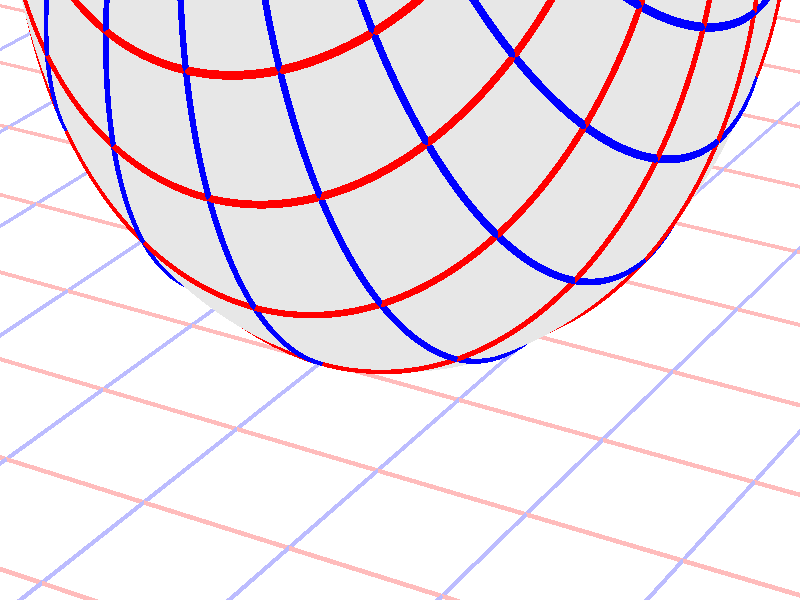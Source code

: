 #version 3.7;
global_settings{assumed_gamma 1.0}
camera{perspective location <16.275953626987476496879026, 9.396926207859083390872001, 6.840402866513374036117057> right <0.133333333333333331482962, -0.230940107675850353485814, -0.000000000000000000000000> up <-0.044429719908903583802662, -0.025651510749425152774217, 0.140953893117886280839102> direction <0.813797681349373802639491, 0.469846310392954158441370, 0.342020143325668712908083> sky <-0.296198132726023855010311, -0.171010071662834328698466, 0.939692620785908427905042> look_at <15.462155945638102139128023, 8.927079897466128954874875, 6.498382723187705600764730>}
light_source{<16.275953626987476496879026, 9.396926207859083390872001, 6.840402866513374036117057> rgb<1.0,1.0,1.0>}
background{rgb<1,1,1>}
union{object{sphere{<0.000000000000000000000000, 0.000000000000000000000000, 2.310927056255824396657772>,2.518011886257729869953437} pigment{rgbft<0.8,0.8,0.8,0.2,0.2>}}object{union{cylinder{<-50.000000000000000000000000, 50.000000000000000000000000, 0.000000000000000000000000>,<-50.000000000000000000000000, -50.000000000000000000000000, 0.000000000000000000000000>,0.010000000000000000208167}cylinder{<-49.000000000000000000000000, 50.000000000000000000000000, 0.000000000000000000000000>,<-49.000000000000000000000000, -50.000000000000000000000000, 0.000000000000000000000000>,0.010000000000000000208167}cylinder{<-48.000000000000000000000000, 50.000000000000000000000000, 0.000000000000000000000000>,<-48.000000000000000000000000, -50.000000000000000000000000, 0.000000000000000000000000>,0.010000000000000000208167}cylinder{<-47.000000000000000000000000, 50.000000000000000000000000, 0.000000000000000000000000>,<-47.000000000000000000000000, -50.000000000000000000000000, 0.000000000000000000000000>,0.010000000000000000208167}cylinder{<-46.000000000000000000000000, 50.000000000000000000000000, 0.000000000000000000000000>,<-46.000000000000000000000000, -50.000000000000000000000000, 0.000000000000000000000000>,0.010000000000000000208167}cylinder{<-45.000000000000000000000000, 50.000000000000000000000000, 0.000000000000000000000000>,<-45.000000000000000000000000, -50.000000000000000000000000, 0.000000000000000000000000>,0.010000000000000000208167}cylinder{<-44.000000000000000000000000, 50.000000000000000000000000, 0.000000000000000000000000>,<-44.000000000000000000000000, -50.000000000000000000000000, 0.000000000000000000000000>,0.010000000000000000208167}cylinder{<-43.000000000000000000000000, 50.000000000000000000000000, 0.000000000000000000000000>,<-43.000000000000000000000000, -50.000000000000000000000000, 0.000000000000000000000000>,0.010000000000000000208167}cylinder{<-42.000000000000000000000000, 50.000000000000000000000000, 0.000000000000000000000000>,<-42.000000000000000000000000, -50.000000000000000000000000, 0.000000000000000000000000>,0.010000000000000000208167}cylinder{<-41.000000000000000000000000, 50.000000000000000000000000, 0.000000000000000000000000>,<-41.000000000000000000000000, -50.000000000000000000000000, 0.000000000000000000000000>,0.010000000000000000208167}cylinder{<-40.000000000000000000000000, 50.000000000000000000000000, 0.000000000000000000000000>,<-40.000000000000000000000000, -50.000000000000000000000000, 0.000000000000000000000000>,0.010000000000000000208167}cylinder{<-39.000000000000000000000000, 50.000000000000000000000000, 0.000000000000000000000000>,<-39.000000000000000000000000, -50.000000000000000000000000, 0.000000000000000000000000>,0.010000000000000000208167}cylinder{<-38.000000000000000000000000, 50.000000000000000000000000, 0.000000000000000000000000>,<-38.000000000000000000000000, -50.000000000000000000000000, 0.000000000000000000000000>,0.010000000000000000208167}cylinder{<-37.000000000000000000000000, 50.000000000000000000000000, 0.000000000000000000000000>,<-37.000000000000000000000000, -50.000000000000000000000000, 0.000000000000000000000000>,0.010000000000000000208167}cylinder{<-36.000000000000000000000000, 50.000000000000000000000000, 0.000000000000000000000000>,<-36.000000000000000000000000, -50.000000000000000000000000, 0.000000000000000000000000>,0.010000000000000000208167}cylinder{<-35.000000000000000000000000, 50.000000000000000000000000, 0.000000000000000000000000>,<-35.000000000000000000000000, -50.000000000000000000000000, 0.000000000000000000000000>,0.010000000000000000208167}cylinder{<-34.000000000000000000000000, 50.000000000000000000000000, 0.000000000000000000000000>,<-34.000000000000000000000000, -50.000000000000000000000000, 0.000000000000000000000000>,0.010000000000000000208167}cylinder{<-33.000000000000000000000000, 50.000000000000000000000000, 0.000000000000000000000000>,<-33.000000000000000000000000, -50.000000000000000000000000, 0.000000000000000000000000>,0.010000000000000000208167}cylinder{<-32.000000000000000000000000, 50.000000000000000000000000, 0.000000000000000000000000>,<-32.000000000000000000000000, -50.000000000000000000000000, 0.000000000000000000000000>,0.010000000000000000208167}cylinder{<-31.000000000000000000000000, 50.000000000000000000000000, 0.000000000000000000000000>,<-31.000000000000000000000000, -50.000000000000000000000000, 0.000000000000000000000000>,0.010000000000000000208167}cylinder{<-30.000000000000000000000000, 50.000000000000000000000000, 0.000000000000000000000000>,<-30.000000000000000000000000, -50.000000000000000000000000, 0.000000000000000000000000>,0.010000000000000000208167}cylinder{<-29.000000000000000000000000, 50.000000000000000000000000, 0.000000000000000000000000>,<-29.000000000000000000000000, -50.000000000000000000000000, 0.000000000000000000000000>,0.010000000000000000208167}cylinder{<-28.000000000000000000000000, 50.000000000000000000000000, 0.000000000000000000000000>,<-28.000000000000000000000000, -50.000000000000000000000000, 0.000000000000000000000000>,0.010000000000000000208167}cylinder{<-27.000000000000000000000000, 50.000000000000000000000000, 0.000000000000000000000000>,<-27.000000000000000000000000, -50.000000000000000000000000, 0.000000000000000000000000>,0.010000000000000000208167}cylinder{<-26.000000000000000000000000, 50.000000000000000000000000, 0.000000000000000000000000>,<-26.000000000000000000000000, -50.000000000000000000000000, 0.000000000000000000000000>,0.010000000000000000208167}cylinder{<-25.000000000000000000000000, 50.000000000000000000000000, 0.000000000000000000000000>,<-25.000000000000000000000000, -50.000000000000000000000000, 0.000000000000000000000000>,0.010000000000000000208167}cylinder{<-24.000000000000000000000000, 50.000000000000000000000000, 0.000000000000000000000000>,<-24.000000000000000000000000, -50.000000000000000000000000, 0.000000000000000000000000>,0.010000000000000000208167}cylinder{<-23.000000000000000000000000, 50.000000000000000000000000, 0.000000000000000000000000>,<-23.000000000000000000000000, -50.000000000000000000000000, 0.000000000000000000000000>,0.010000000000000000208167}cylinder{<-22.000000000000000000000000, 50.000000000000000000000000, 0.000000000000000000000000>,<-22.000000000000000000000000, -50.000000000000000000000000, 0.000000000000000000000000>,0.010000000000000000208167}cylinder{<-21.000000000000000000000000, 50.000000000000000000000000, 0.000000000000000000000000>,<-21.000000000000000000000000, -50.000000000000000000000000, 0.000000000000000000000000>,0.010000000000000000208167}cylinder{<-20.000000000000000000000000, 50.000000000000000000000000, 0.000000000000000000000000>,<-20.000000000000000000000000, -50.000000000000000000000000, 0.000000000000000000000000>,0.010000000000000000208167}cylinder{<-19.000000000000000000000000, 50.000000000000000000000000, 0.000000000000000000000000>,<-19.000000000000000000000000, -50.000000000000000000000000, 0.000000000000000000000000>,0.010000000000000000208167}cylinder{<-18.000000000000000000000000, 50.000000000000000000000000, 0.000000000000000000000000>,<-18.000000000000000000000000, -50.000000000000000000000000, 0.000000000000000000000000>,0.010000000000000000208167}cylinder{<-17.000000000000000000000000, 50.000000000000000000000000, 0.000000000000000000000000>,<-17.000000000000000000000000, -50.000000000000000000000000, 0.000000000000000000000000>,0.010000000000000000208167}cylinder{<-16.000000000000000000000000, 50.000000000000000000000000, 0.000000000000000000000000>,<-16.000000000000000000000000, -50.000000000000000000000000, 0.000000000000000000000000>,0.010000000000000000208167}cylinder{<-15.000000000000000000000000, 50.000000000000000000000000, 0.000000000000000000000000>,<-15.000000000000000000000000, -50.000000000000000000000000, 0.000000000000000000000000>,0.010000000000000000208167}cylinder{<-14.000000000000000000000000, 50.000000000000000000000000, 0.000000000000000000000000>,<-14.000000000000000000000000, -50.000000000000000000000000, 0.000000000000000000000000>,0.010000000000000000208167}cylinder{<-13.000000000000000000000000, 50.000000000000000000000000, 0.000000000000000000000000>,<-13.000000000000000000000000, -50.000000000000000000000000, 0.000000000000000000000000>,0.010000000000000000208167}cylinder{<-12.000000000000000000000000, 50.000000000000000000000000, 0.000000000000000000000000>,<-12.000000000000000000000000, -50.000000000000000000000000, 0.000000000000000000000000>,0.010000000000000000208167}cylinder{<-11.000000000000000000000000, 50.000000000000000000000000, 0.000000000000000000000000>,<-11.000000000000000000000000, -50.000000000000000000000000, 0.000000000000000000000000>,0.010000000000000000208167}cylinder{<-10.000000000000000000000000, 50.000000000000000000000000, 0.000000000000000000000000>,<-10.000000000000000000000000, -50.000000000000000000000000, 0.000000000000000000000000>,0.010000000000000000208167}cylinder{<-9.000000000000000000000000, 50.000000000000000000000000, 0.000000000000000000000000>,<-9.000000000000000000000000, -50.000000000000000000000000, 0.000000000000000000000000>,0.010000000000000000208167}cylinder{<-8.000000000000000000000000, 50.000000000000000000000000, 0.000000000000000000000000>,<-8.000000000000000000000000, -50.000000000000000000000000, 0.000000000000000000000000>,0.010000000000000000208167}cylinder{<-7.000000000000000000000000, 50.000000000000000000000000, 0.000000000000000000000000>,<-7.000000000000000000000000, -50.000000000000000000000000, 0.000000000000000000000000>,0.010000000000000000208167}cylinder{<-6.000000000000000000000000, 50.000000000000000000000000, 0.000000000000000000000000>,<-6.000000000000000000000000, -50.000000000000000000000000, 0.000000000000000000000000>,0.010000000000000000208167}cylinder{<-5.000000000000000000000000, 50.000000000000000000000000, 0.000000000000000000000000>,<-5.000000000000000000000000, -50.000000000000000000000000, 0.000000000000000000000000>,0.010000000000000000208167}cylinder{<-4.000000000000000000000000, 50.000000000000000000000000, 0.000000000000000000000000>,<-4.000000000000000000000000, -50.000000000000000000000000, 0.000000000000000000000000>,0.010000000000000000208167}cylinder{<-3.000000000000000000000000, 50.000000000000000000000000, 0.000000000000000000000000>,<-3.000000000000000000000000, -50.000000000000000000000000, 0.000000000000000000000000>,0.010000000000000000208167}cylinder{<-2.000000000000000000000000, 50.000000000000000000000000, 0.000000000000000000000000>,<-2.000000000000000000000000, -50.000000000000000000000000, 0.000000000000000000000000>,0.010000000000000000208167}cylinder{<-1.000000000000000000000000, 50.000000000000000000000000, 0.000000000000000000000000>,<-1.000000000000000000000000, -50.000000000000000000000000, 0.000000000000000000000000>,0.010000000000000000208167}cylinder{<0.000000000000000000000000, 50.000000000000000000000000, 0.000000000000000000000000>,<0.000000000000000000000000, -50.000000000000000000000000, 0.000000000000000000000000>,0.010000000000000000208167}cylinder{<1.000000000000000000000000, 50.000000000000000000000000, 0.000000000000000000000000>,<1.000000000000000000000000, -50.000000000000000000000000, 0.000000000000000000000000>,0.010000000000000000208167}cylinder{<2.000000000000000000000000, 50.000000000000000000000000, 0.000000000000000000000000>,<2.000000000000000000000000, -50.000000000000000000000000, 0.000000000000000000000000>,0.010000000000000000208167}cylinder{<3.000000000000000000000000, 50.000000000000000000000000, 0.000000000000000000000000>,<3.000000000000000000000000, -50.000000000000000000000000, 0.000000000000000000000000>,0.010000000000000000208167}cylinder{<4.000000000000000000000000, 50.000000000000000000000000, 0.000000000000000000000000>,<4.000000000000000000000000, -50.000000000000000000000000, 0.000000000000000000000000>,0.010000000000000000208167}cylinder{<5.000000000000000000000000, 50.000000000000000000000000, 0.000000000000000000000000>,<5.000000000000000000000000, -50.000000000000000000000000, 0.000000000000000000000000>,0.010000000000000000208167}cylinder{<6.000000000000000000000000, 50.000000000000000000000000, 0.000000000000000000000000>,<6.000000000000000000000000, -50.000000000000000000000000, 0.000000000000000000000000>,0.010000000000000000208167}cylinder{<7.000000000000000000000000, 50.000000000000000000000000, 0.000000000000000000000000>,<7.000000000000000000000000, -50.000000000000000000000000, 0.000000000000000000000000>,0.010000000000000000208167}cylinder{<8.000000000000000000000000, 50.000000000000000000000000, 0.000000000000000000000000>,<8.000000000000000000000000, -50.000000000000000000000000, 0.000000000000000000000000>,0.010000000000000000208167}cylinder{<9.000000000000000000000000, 50.000000000000000000000000, 0.000000000000000000000000>,<9.000000000000000000000000, -50.000000000000000000000000, 0.000000000000000000000000>,0.010000000000000000208167}cylinder{<10.000000000000000000000000, 50.000000000000000000000000, 0.000000000000000000000000>,<10.000000000000000000000000, -50.000000000000000000000000, 0.000000000000000000000000>,0.010000000000000000208167}cylinder{<11.000000000000000000000000, 50.000000000000000000000000, 0.000000000000000000000000>,<11.000000000000000000000000, -50.000000000000000000000000, 0.000000000000000000000000>,0.010000000000000000208167}cylinder{<12.000000000000000000000000, 50.000000000000000000000000, 0.000000000000000000000000>,<12.000000000000000000000000, -50.000000000000000000000000, 0.000000000000000000000000>,0.010000000000000000208167}cylinder{<13.000000000000000000000000, 50.000000000000000000000000, 0.000000000000000000000000>,<13.000000000000000000000000, -50.000000000000000000000000, 0.000000000000000000000000>,0.010000000000000000208167}cylinder{<14.000000000000000000000000, 50.000000000000000000000000, 0.000000000000000000000000>,<14.000000000000000000000000, -50.000000000000000000000000, 0.000000000000000000000000>,0.010000000000000000208167}cylinder{<15.000000000000000000000000, 50.000000000000000000000000, 0.000000000000000000000000>,<15.000000000000000000000000, -50.000000000000000000000000, 0.000000000000000000000000>,0.010000000000000000208167}cylinder{<16.000000000000000000000000, 50.000000000000000000000000, 0.000000000000000000000000>,<16.000000000000000000000000, -50.000000000000000000000000, 0.000000000000000000000000>,0.010000000000000000208167}cylinder{<17.000000000000000000000000, 50.000000000000000000000000, 0.000000000000000000000000>,<17.000000000000000000000000, -50.000000000000000000000000, 0.000000000000000000000000>,0.010000000000000000208167}cylinder{<18.000000000000000000000000, 50.000000000000000000000000, 0.000000000000000000000000>,<18.000000000000000000000000, -50.000000000000000000000000, 0.000000000000000000000000>,0.010000000000000000208167}cylinder{<19.000000000000000000000000, 50.000000000000000000000000, 0.000000000000000000000000>,<19.000000000000000000000000, -50.000000000000000000000000, 0.000000000000000000000000>,0.010000000000000000208167}cylinder{<20.000000000000000000000000, 50.000000000000000000000000, 0.000000000000000000000000>,<20.000000000000000000000000, -50.000000000000000000000000, 0.000000000000000000000000>,0.010000000000000000208167}cylinder{<21.000000000000000000000000, 50.000000000000000000000000, 0.000000000000000000000000>,<21.000000000000000000000000, -50.000000000000000000000000, 0.000000000000000000000000>,0.010000000000000000208167}cylinder{<22.000000000000000000000000, 50.000000000000000000000000, 0.000000000000000000000000>,<22.000000000000000000000000, -50.000000000000000000000000, 0.000000000000000000000000>,0.010000000000000000208167}cylinder{<23.000000000000000000000000, 50.000000000000000000000000, 0.000000000000000000000000>,<23.000000000000000000000000, -50.000000000000000000000000, 0.000000000000000000000000>,0.010000000000000000208167}cylinder{<24.000000000000000000000000, 50.000000000000000000000000, 0.000000000000000000000000>,<24.000000000000000000000000, -50.000000000000000000000000, 0.000000000000000000000000>,0.010000000000000000208167}cylinder{<25.000000000000000000000000, 50.000000000000000000000000, 0.000000000000000000000000>,<25.000000000000000000000000, -50.000000000000000000000000, 0.000000000000000000000000>,0.010000000000000000208167}cylinder{<26.000000000000000000000000, 50.000000000000000000000000, 0.000000000000000000000000>,<26.000000000000000000000000, -50.000000000000000000000000, 0.000000000000000000000000>,0.010000000000000000208167}cylinder{<27.000000000000000000000000, 50.000000000000000000000000, 0.000000000000000000000000>,<27.000000000000000000000000, -50.000000000000000000000000, 0.000000000000000000000000>,0.010000000000000000208167}cylinder{<28.000000000000000000000000, 50.000000000000000000000000, 0.000000000000000000000000>,<28.000000000000000000000000, -50.000000000000000000000000, 0.000000000000000000000000>,0.010000000000000000208167}cylinder{<29.000000000000000000000000, 50.000000000000000000000000, 0.000000000000000000000000>,<29.000000000000000000000000, -50.000000000000000000000000, 0.000000000000000000000000>,0.010000000000000000208167}cylinder{<30.000000000000000000000000, 50.000000000000000000000000, 0.000000000000000000000000>,<30.000000000000000000000000, -50.000000000000000000000000, 0.000000000000000000000000>,0.010000000000000000208167}cylinder{<31.000000000000000000000000, 50.000000000000000000000000, 0.000000000000000000000000>,<31.000000000000000000000000, -50.000000000000000000000000, 0.000000000000000000000000>,0.010000000000000000208167}cylinder{<32.000000000000000000000000, 50.000000000000000000000000, 0.000000000000000000000000>,<32.000000000000000000000000, -50.000000000000000000000000, 0.000000000000000000000000>,0.010000000000000000208167}cylinder{<33.000000000000000000000000, 50.000000000000000000000000, 0.000000000000000000000000>,<33.000000000000000000000000, -50.000000000000000000000000, 0.000000000000000000000000>,0.010000000000000000208167}cylinder{<34.000000000000000000000000, 50.000000000000000000000000, 0.000000000000000000000000>,<34.000000000000000000000000, -50.000000000000000000000000, 0.000000000000000000000000>,0.010000000000000000208167}cylinder{<35.000000000000000000000000, 50.000000000000000000000000, 0.000000000000000000000000>,<35.000000000000000000000000, -50.000000000000000000000000, 0.000000000000000000000000>,0.010000000000000000208167}cylinder{<36.000000000000000000000000, 50.000000000000000000000000, 0.000000000000000000000000>,<36.000000000000000000000000, -50.000000000000000000000000, 0.000000000000000000000000>,0.010000000000000000208167}cylinder{<37.000000000000000000000000, 50.000000000000000000000000, 0.000000000000000000000000>,<37.000000000000000000000000, -50.000000000000000000000000, 0.000000000000000000000000>,0.010000000000000000208167}cylinder{<38.000000000000000000000000, 50.000000000000000000000000, 0.000000000000000000000000>,<38.000000000000000000000000, -50.000000000000000000000000, 0.000000000000000000000000>,0.010000000000000000208167}cylinder{<39.000000000000000000000000, 50.000000000000000000000000, 0.000000000000000000000000>,<39.000000000000000000000000, -50.000000000000000000000000, 0.000000000000000000000000>,0.010000000000000000208167}cylinder{<40.000000000000000000000000, 50.000000000000000000000000, 0.000000000000000000000000>,<40.000000000000000000000000, -50.000000000000000000000000, 0.000000000000000000000000>,0.010000000000000000208167}cylinder{<41.000000000000000000000000, 50.000000000000000000000000, 0.000000000000000000000000>,<41.000000000000000000000000, -50.000000000000000000000000, 0.000000000000000000000000>,0.010000000000000000208167}cylinder{<42.000000000000000000000000, 50.000000000000000000000000, 0.000000000000000000000000>,<42.000000000000000000000000, -50.000000000000000000000000, 0.000000000000000000000000>,0.010000000000000000208167}cylinder{<43.000000000000000000000000, 50.000000000000000000000000, 0.000000000000000000000000>,<43.000000000000000000000000, -50.000000000000000000000000, 0.000000000000000000000000>,0.010000000000000000208167}cylinder{<44.000000000000000000000000, 50.000000000000000000000000, 0.000000000000000000000000>,<44.000000000000000000000000, -50.000000000000000000000000, 0.000000000000000000000000>,0.010000000000000000208167}cylinder{<45.000000000000000000000000, 50.000000000000000000000000, 0.000000000000000000000000>,<45.000000000000000000000000, -50.000000000000000000000000, 0.000000000000000000000000>,0.010000000000000000208167}cylinder{<46.000000000000000000000000, 50.000000000000000000000000, 0.000000000000000000000000>,<46.000000000000000000000000, -50.000000000000000000000000, 0.000000000000000000000000>,0.010000000000000000208167}cylinder{<47.000000000000000000000000, 50.000000000000000000000000, 0.000000000000000000000000>,<47.000000000000000000000000, -50.000000000000000000000000, 0.000000000000000000000000>,0.010000000000000000208167}cylinder{<48.000000000000000000000000, 50.000000000000000000000000, 0.000000000000000000000000>,<48.000000000000000000000000, -50.000000000000000000000000, 0.000000000000000000000000>,0.010000000000000000208167}cylinder{<49.000000000000000000000000, 50.000000000000000000000000, 0.000000000000000000000000>,<49.000000000000000000000000, -50.000000000000000000000000, 0.000000000000000000000000>,0.010000000000000000208167}cylinder{<50.000000000000000000000000, 50.000000000000000000000000, 0.000000000000000000000000>,<50.000000000000000000000000, -50.000000000000000000000000, 0.000000000000000000000000>,0.010000000000000000208167}} pigment{rgb<1.0,0.5,0.5>}}object{union{cylinder{<50.000000000000000000000000, -50.000000000000000000000000, 0.000000000000000000000000>,<-50.000000000000000000000000, -50.000000000000000000000000, 0.000000000000000000000000>,0.010000000000000000208167}cylinder{<50.000000000000000000000000, -49.000000000000000000000000, 0.000000000000000000000000>,<-50.000000000000000000000000, -49.000000000000000000000000, 0.000000000000000000000000>,0.010000000000000000208167}cylinder{<50.000000000000000000000000, -48.000000000000000000000000, 0.000000000000000000000000>,<-50.000000000000000000000000, -48.000000000000000000000000, 0.000000000000000000000000>,0.010000000000000000208167}cylinder{<50.000000000000000000000000, -47.000000000000000000000000, 0.000000000000000000000000>,<-50.000000000000000000000000, -47.000000000000000000000000, 0.000000000000000000000000>,0.010000000000000000208167}cylinder{<50.000000000000000000000000, -46.000000000000000000000000, 0.000000000000000000000000>,<-50.000000000000000000000000, -46.000000000000000000000000, 0.000000000000000000000000>,0.010000000000000000208167}cylinder{<50.000000000000000000000000, -45.000000000000000000000000, 0.000000000000000000000000>,<-50.000000000000000000000000, -45.000000000000000000000000, 0.000000000000000000000000>,0.010000000000000000208167}cylinder{<50.000000000000000000000000, -44.000000000000000000000000, 0.000000000000000000000000>,<-50.000000000000000000000000, -44.000000000000000000000000, 0.000000000000000000000000>,0.010000000000000000208167}cylinder{<50.000000000000000000000000, -43.000000000000000000000000, 0.000000000000000000000000>,<-50.000000000000000000000000, -43.000000000000000000000000, 0.000000000000000000000000>,0.010000000000000000208167}cylinder{<50.000000000000000000000000, -42.000000000000000000000000, 0.000000000000000000000000>,<-50.000000000000000000000000, -42.000000000000000000000000, 0.000000000000000000000000>,0.010000000000000000208167}cylinder{<50.000000000000000000000000, -41.000000000000000000000000, 0.000000000000000000000000>,<-50.000000000000000000000000, -41.000000000000000000000000, 0.000000000000000000000000>,0.010000000000000000208167}cylinder{<50.000000000000000000000000, -40.000000000000000000000000, 0.000000000000000000000000>,<-50.000000000000000000000000, -40.000000000000000000000000, 0.000000000000000000000000>,0.010000000000000000208167}cylinder{<50.000000000000000000000000, -39.000000000000000000000000, 0.000000000000000000000000>,<-50.000000000000000000000000, -39.000000000000000000000000, 0.000000000000000000000000>,0.010000000000000000208167}cylinder{<50.000000000000000000000000, -38.000000000000000000000000, 0.000000000000000000000000>,<-50.000000000000000000000000, -38.000000000000000000000000, 0.000000000000000000000000>,0.010000000000000000208167}cylinder{<50.000000000000000000000000, -37.000000000000000000000000, 0.000000000000000000000000>,<-50.000000000000000000000000, -37.000000000000000000000000, 0.000000000000000000000000>,0.010000000000000000208167}cylinder{<50.000000000000000000000000, -36.000000000000000000000000, 0.000000000000000000000000>,<-50.000000000000000000000000, -36.000000000000000000000000, 0.000000000000000000000000>,0.010000000000000000208167}cylinder{<50.000000000000000000000000, -35.000000000000000000000000, 0.000000000000000000000000>,<-50.000000000000000000000000, -35.000000000000000000000000, 0.000000000000000000000000>,0.010000000000000000208167}cylinder{<50.000000000000000000000000, -34.000000000000000000000000, 0.000000000000000000000000>,<-50.000000000000000000000000, -34.000000000000000000000000, 0.000000000000000000000000>,0.010000000000000000208167}cylinder{<50.000000000000000000000000, -33.000000000000000000000000, 0.000000000000000000000000>,<-50.000000000000000000000000, -33.000000000000000000000000, 0.000000000000000000000000>,0.010000000000000000208167}cylinder{<50.000000000000000000000000, -32.000000000000000000000000, 0.000000000000000000000000>,<-50.000000000000000000000000, -32.000000000000000000000000, 0.000000000000000000000000>,0.010000000000000000208167}cylinder{<50.000000000000000000000000, -31.000000000000000000000000, 0.000000000000000000000000>,<-50.000000000000000000000000, -31.000000000000000000000000, 0.000000000000000000000000>,0.010000000000000000208167}cylinder{<50.000000000000000000000000, -30.000000000000000000000000, 0.000000000000000000000000>,<-50.000000000000000000000000, -30.000000000000000000000000, 0.000000000000000000000000>,0.010000000000000000208167}cylinder{<50.000000000000000000000000, -29.000000000000000000000000, 0.000000000000000000000000>,<-50.000000000000000000000000, -29.000000000000000000000000, 0.000000000000000000000000>,0.010000000000000000208167}cylinder{<50.000000000000000000000000, -28.000000000000000000000000, 0.000000000000000000000000>,<-50.000000000000000000000000, -28.000000000000000000000000, 0.000000000000000000000000>,0.010000000000000000208167}cylinder{<50.000000000000000000000000, -27.000000000000000000000000, 0.000000000000000000000000>,<-50.000000000000000000000000, -27.000000000000000000000000, 0.000000000000000000000000>,0.010000000000000000208167}cylinder{<50.000000000000000000000000, -26.000000000000000000000000, 0.000000000000000000000000>,<-50.000000000000000000000000, -26.000000000000000000000000, 0.000000000000000000000000>,0.010000000000000000208167}cylinder{<50.000000000000000000000000, -25.000000000000000000000000, 0.000000000000000000000000>,<-50.000000000000000000000000, -25.000000000000000000000000, 0.000000000000000000000000>,0.010000000000000000208167}cylinder{<50.000000000000000000000000, -24.000000000000000000000000, 0.000000000000000000000000>,<-50.000000000000000000000000, -24.000000000000000000000000, 0.000000000000000000000000>,0.010000000000000000208167}cylinder{<50.000000000000000000000000, -23.000000000000000000000000, 0.000000000000000000000000>,<-50.000000000000000000000000, -23.000000000000000000000000, 0.000000000000000000000000>,0.010000000000000000208167}cylinder{<50.000000000000000000000000, -22.000000000000000000000000, 0.000000000000000000000000>,<-50.000000000000000000000000, -22.000000000000000000000000, 0.000000000000000000000000>,0.010000000000000000208167}cylinder{<50.000000000000000000000000, -21.000000000000000000000000, 0.000000000000000000000000>,<-50.000000000000000000000000, -21.000000000000000000000000, 0.000000000000000000000000>,0.010000000000000000208167}cylinder{<50.000000000000000000000000, -20.000000000000000000000000, 0.000000000000000000000000>,<-50.000000000000000000000000, -20.000000000000000000000000, 0.000000000000000000000000>,0.010000000000000000208167}cylinder{<50.000000000000000000000000, -19.000000000000000000000000, 0.000000000000000000000000>,<-50.000000000000000000000000, -19.000000000000000000000000, 0.000000000000000000000000>,0.010000000000000000208167}cylinder{<50.000000000000000000000000, -18.000000000000000000000000, 0.000000000000000000000000>,<-50.000000000000000000000000, -18.000000000000000000000000, 0.000000000000000000000000>,0.010000000000000000208167}cylinder{<50.000000000000000000000000, -17.000000000000000000000000, 0.000000000000000000000000>,<-50.000000000000000000000000, -17.000000000000000000000000, 0.000000000000000000000000>,0.010000000000000000208167}cylinder{<50.000000000000000000000000, -16.000000000000000000000000, 0.000000000000000000000000>,<-50.000000000000000000000000, -16.000000000000000000000000, 0.000000000000000000000000>,0.010000000000000000208167}cylinder{<50.000000000000000000000000, -15.000000000000000000000000, 0.000000000000000000000000>,<-50.000000000000000000000000, -15.000000000000000000000000, 0.000000000000000000000000>,0.010000000000000000208167}cylinder{<50.000000000000000000000000, -14.000000000000000000000000, 0.000000000000000000000000>,<-50.000000000000000000000000, -14.000000000000000000000000, 0.000000000000000000000000>,0.010000000000000000208167}cylinder{<50.000000000000000000000000, -13.000000000000000000000000, 0.000000000000000000000000>,<-50.000000000000000000000000, -13.000000000000000000000000, 0.000000000000000000000000>,0.010000000000000000208167}cylinder{<50.000000000000000000000000, -12.000000000000000000000000, 0.000000000000000000000000>,<-50.000000000000000000000000, -12.000000000000000000000000, 0.000000000000000000000000>,0.010000000000000000208167}cylinder{<50.000000000000000000000000, -11.000000000000000000000000, 0.000000000000000000000000>,<-50.000000000000000000000000, -11.000000000000000000000000, 0.000000000000000000000000>,0.010000000000000000208167}cylinder{<50.000000000000000000000000, -10.000000000000000000000000, 0.000000000000000000000000>,<-50.000000000000000000000000, -10.000000000000000000000000, 0.000000000000000000000000>,0.010000000000000000208167}cylinder{<50.000000000000000000000000, -9.000000000000000000000000, 0.000000000000000000000000>,<-50.000000000000000000000000, -9.000000000000000000000000, 0.000000000000000000000000>,0.010000000000000000208167}cylinder{<50.000000000000000000000000, -8.000000000000000000000000, 0.000000000000000000000000>,<-50.000000000000000000000000, -8.000000000000000000000000, 0.000000000000000000000000>,0.010000000000000000208167}cylinder{<50.000000000000000000000000, -7.000000000000000000000000, 0.000000000000000000000000>,<-50.000000000000000000000000, -7.000000000000000000000000, 0.000000000000000000000000>,0.010000000000000000208167}cylinder{<50.000000000000000000000000, -6.000000000000000000000000, 0.000000000000000000000000>,<-50.000000000000000000000000, -6.000000000000000000000000, 0.000000000000000000000000>,0.010000000000000000208167}cylinder{<50.000000000000000000000000, -5.000000000000000000000000, 0.000000000000000000000000>,<-50.000000000000000000000000, -5.000000000000000000000000, 0.000000000000000000000000>,0.010000000000000000208167}cylinder{<50.000000000000000000000000, -4.000000000000000000000000, 0.000000000000000000000000>,<-50.000000000000000000000000, -4.000000000000000000000000, 0.000000000000000000000000>,0.010000000000000000208167}cylinder{<50.000000000000000000000000, -3.000000000000000000000000, 0.000000000000000000000000>,<-50.000000000000000000000000, -3.000000000000000000000000, 0.000000000000000000000000>,0.010000000000000000208167}cylinder{<50.000000000000000000000000, -2.000000000000000000000000, 0.000000000000000000000000>,<-50.000000000000000000000000, -2.000000000000000000000000, 0.000000000000000000000000>,0.010000000000000000208167}cylinder{<50.000000000000000000000000, -1.000000000000000000000000, 0.000000000000000000000000>,<-50.000000000000000000000000, -1.000000000000000000000000, 0.000000000000000000000000>,0.010000000000000000208167}cylinder{<50.000000000000000000000000, 0.000000000000000000000000, 0.000000000000000000000000>,<-50.000000000000000000000000, 0.000000000000000000000000, 0.000000000000000000000000>,0.010000000000000000208167}cylinder{<50.000000000000000000000000, 1.000000000000000000000000, 0.000000000000000000000000>,<-50.000000000000000000000000, 1.000000000000000000000000, 0.000000000000000000000000>,0.010000000000000000208167}cylinder{<50.000000000000000000000000, 2.000000000000000000000000, 0.000000000000000000000000>,<-50.000000000000000000000000, 2.000000000000000000000000, 0.000000000000000000000000>,0.010000000000000000208167}cylinder{<50.000000000000000000000000, 3.000000000000000000000000, 0.000000000000000000000000>,<-50.000000000000000000000000, 3.000000000000000000000000, 0.000000000000000000000000>,0.010000000000000000208167}cylinder{<50.000000000000000000000000, 4.000000000000000000000000, 0.000000000000000000000000>,<-50.000000000000000000000000, 4.000000000000000000000000, 0.000000000000000000000000>,0.010000000000000000208167}cylinder{<50.000000000000000000000000, 5.000000000000000000000000, 0.000000000000000000000000>,<-50.000000000000000000000000, 5.000000000000000000000000, 0.000000000000000000000000>,0.010000000000000000208167}cylinder{<50.000000000000000000000000, 6.000000000000000000000000, 0.000000000000000000000000>,<-50.000000000000000000000000, 6.000000000000000000000000, 0.000000000000000000000000>,0.010000000000000000208167}cylinder{<50.000000000000000000000000, 7.000000000000000000000000, 0.000000000000000000000000>,<-50.000000000000000000000000, 7.000000000000000000000000, 0.000000000000000000000000>,0.010000000000000000208167}cylinder{<50.000000000000000000000000, 8.000000000000000000000000, 0.000000000000000000000000>,<-50.000000000000000000000000, 8.000000000000000000000000, 0.000000000000000000000000>,0.010000000000000000208167}cylinder{<50.000000000000000000000000, 9.000000000000000000000000, 0.000000000000000000000000>,<-50.000000000000000000000000, 9.000000000000000000000000, 0.000000000000000000000000>,0.010000000000000000208167}cylinder{<50.000000000000000000000000, 10.000000000000000000000000, 0.000000000000000000000000>,<-50.000000000000000000000000, 10.000000000000000000000000, 0.000000000000000000000000>,0.010000000000000000208167}cylinder{<50.000000000000000000000000, 11.000000000000000000000000, 0.000000000000000000000000>,<-50.000000000000000000000000, 11.000000000000000000000000, 0.000000000000000000000000>,0.010000000000000000208167}cylinder{<50.000000000000000000000000, 12.000000000000000000000000, 0.000000000000000000000000>,<-50.000000000000000000000000, 12.000000000000000000000000, 0.000000000000000000000000>,0.010000000000000000208167}cylinder{<50.000000000000000000000000, 13.000000000000000000000000, 0.000000000000000000000000>,<-50.000000000000000000000000, 13.000000000000000000000000, 0.000000000000000000000000>,0.010000000000000000208167}cylinder{<50.000000000000000000000000, 14.000000000000000000000000, 0.000000000000000000000000>,<-50.000000000000000000000000, 14.000000000000000000000000, 0.000000000000000000000000>,0.010000000000000000208167}cylinder{<50.000000000000000000000000, 15.000000000000000000000000, 0.000000000000000000000000>,<-50.000000000000000000000000, 15.000000000000000000000000, 0.000000000000000000000000>,0.010000000000000000208167}cylinder{<50.000000000000000000000000, 16.000000000000000000000000, 0.000000000000000000000000>,<-50.000000000000000000000000, 16.000000000000000000000000, 0.000000000000000000000000>,0.010000000000000000208167}cylinder{<50.000000000000000000000000, 17.000000000000000000000000, 0.000000000000000000000000>,<-50.000000000000000000000000, 17.000000000000000000000000, 0.000000000000000000000000>,0.010000000000000000208167}cylinder{<50.000000000000000000000000, 18.000000000000000000000000, 0.000000000000000000000000>,<-50.000000000000000000000000, 18.000000000000000000000000, 0.000000000000000000000000>,0.010000000000000000208167}cylinder{<50.000000000000000000000000, 19.000000000000000000000000, 0.000000000000000000000000>,<-50.000000000000000000000000, 19.000000000000000000000000, 0.000000000000000000000000>,0.010000000000000000208167}cylinder{<50.000000000000000000000000, 20.000000000000000000000000, 0.000000000000000000000000>,<-50.000000000000000000000000, 20.000000000000000000000000, 0.000000000000000000000000>,0.010000000000000000208167}cylinder{<50.000000000000000000000000, 21.000000000000000000000000, 0.000000000000000000000000>,<-50.000000000000000000000000, 21.000000000000000000000000, 0.000000000000000000000000>,0.010000000000000000208167}cylinder{<50.000000000000000000000000, 22.000000000000000000000000, 0.000000000000000000000000>,<-50.000000000000000000000000, 22.000000000000000000000000, 0.000000000000000000000000>,0.010000000000000000208167}cylinder{<50.000000000000000000000000, 23.000000000000000000000000, 0.000000000000000000000000>,<-50.000000000000000000000000, 23.000000000000000000000000, 0.000000000000000000000000>,0.010000000000000000208167}cylinder{<50.000000000000000000000000, 24.000000000000000000000000, 0.000000000000000000000000>,<-50.000000000000000000000000, 24.000000000000000000000000, 0.000000000000000000000000>,0.010000000000000000208167}cylinder{<50.000000000000000000000000, 25.000000000000000000000000, 0.000000000000000000000000>,<-50.000000000000000000000000, 25.000000000000000000000000, 0.000000000000000000000000>,0.010000000000000000208167}cylinder{<50.000000000000000000000000, 26.000000000000000000000000, 0.000000000000000000000000>,<-50.000000000000000000000000, 26.000000000000000000000000, 0.000000000000000000000000>,0.010000000000000000208167}cylinder{<50.000000000000000000000000, 27.000000000000000000000000, 0.000000000000000000000000>,<-50.000000000000000000000000, 27.000000000000000000000000, 0.000000000000000000000000>,0.010000000000000000208167}cylinder{<50.000000000000000000000000, 28.000000000000000000000000, 0.000000000000000000000000>,<-50.000000000000000000000000, 28.000000000000000000000000, 0.000000000000000000000000>,0.010000000000000000208167}cylinder{<50.000000000000000000000000, 29.000000000000000000000000, 0.000000000000000000000000>,<-50.000000000000000000000000, 29.000000000000000000000000, 0.000000000000000000000000>,0.010000000000000000208167}cylinder{<50.000000000000000000000000, 30.000000000000000000000000, 0.000000000000000000000000>,<-50.000000000000000000000000, 30.000000000000000000000000, 0.000000000000000000000000>,0.010000000000000000208167}cylinder{<50.000000000000000000000000, 31.000000000000000000000000, 0.000000000000000000000000>,<-50.000000000000000000000000, 31.000000000000000000000000, 0.000000000000000000000000>,0.010000000000000000208167}cylinder{<50.000000000000000000000000, 32.000000000000000000000000, 0.000000000000000000000000>,<-50.000000000000000000000000, 32.000000000000000000000000, 0.000000000000000000000000>,0.010000000000000000208167}cylinder{<50.000000000000000000000000, 33.000000000000000000000000, 0.000000000000000000000000>,<-50.000000000000000000000000, 33.000000000000000000000000, 0.000000000000000000000000>,0.010000000000000000208167}cylinder{<50.000000000000000000000000, 34.000000000000000000000000, 0.000000000000000000000000>,<-50.000000000000000000000000, 34.000000000000000000000000, 0.000000000000000000000000>,0.010000000000000000208167}cylinder{<50.000000000000000000000000, 35.000000000000000000000000, 0.000000000000000000000000>,<-50.000000000000000000000000, 35.000000000000000000000000, 0.000000000000000000000000>,0.010000000000000000208167}cylinder{<50.000000000000000000000000, 36.000000000000000000000000, 0.000000000000000000000000>,<-50.000000000000000000000000, 36.000000000000000000000000, 0.000000000000000000000000>,0.010000000000000000208167}cylinder{<50.000000000000000000000000, 37.000000000000000000000000, 0.000000000000000000000000>,<-50.000000000000000000000000, 37.000000000000000000000000, 0.000000000000000000000000>,0.010000000000000000208167}cylinder{<50.000000000000000000000000, 38.000000000000000000000000, 0.000000000000000000000000>,<-50.000000000000000000000000, 38.000000000000000000000000, 0.000000000000000000000000>,0.010000000000000000208167}cylinder{<50.000000000000000000000000, 39.000000000000000000000000, 0.000000000000000000000000>,<-50.000000000000000000000000, 39.000000000000000000000000, 0.000000000000000000000000>,0.010000000000000000208167}cylinder{<50.000000000000000000000000, 40.000000000000000000000000, 0.000000000000000000000000>,<-50.000000000000000000000000, 40.000000000000000000000000, 0.000000000000000000000000>,0.010000000000000000208167}cylinder{<50.000000000000000000000000, 41.000000000000000000000000, 0.000000000000000000000000>,<-50.000000000000000000000000, 41.000000000000000000000000, 0.000000000000000000000000>,0.010000000000000000208167}cylinder{<50.000000000000000000000000, 42.000000000000000000000000, 0.000000000000000000000000>,<-50.000000000000000000000000, 42.000000000000000000000000, 0.000000000000000000000000>,0.010000000000000000208167}cylinder{<50.000000000000000000000000, 43.000000000000000000000000, 0.000000000000000000000000>,<-50.000000000000000000000000, 43.000000000000000000000000, 0.000000000000000000000000>,0.010000000000000000208167}cylinder{<50.000000000000000000000000, 44.000000000000000000000000, 0.000000000000000000000000>,<-50.000000000000000000000000, 44.000000000000000000000000, 0.000000000000000000000000>,0.010000000000000000208167}cylinder{<50.000000000000000000000000, 45.000000000000000000000000, 0.000000000000000000000000>,<-50.000000000000000000000000, 45.000000000000000000000000, 0.000000000000000000000000>,0.010000000000000000208167}cylinder{<50.000000000000000000000000, 46.000000000000000000000000, 0.000000000000000000000000>,<-50.000000000000000000000000, 46.000000000000000000000000, 0.000000000000000000000000>,0.010000000000000000208167}cylinder{<50.000000000000000000000000, 47.000000000000000000000000, 0.000000000000000000000000>,<-50.000000000000000000000000, 47.000000000000000000000000, 0.000000000000000000000000>,0.010000000000000000208167}cylinder{<50.000000000000000000000000, 48.000000000000000000000000, 0.000000000000000000000000>,<-50.000000000000000000000000, 48.000000000000000000000000, 0.000000000000000000000000>,0.010000000000000000208167}cylinder{<50.000000000000000000000000, 49.000000000000000000000000, 0.000000000000000000000000>,<-50.000000000000000000000000, 49.000000000000000000000000, 0.000000000000000000000000>,0.010000000000000000208167}cylinder{<50.000000000000000000000000, 50.000000000000000000000000, 0.000000000000000000000000>,<-50.000000000000000000000000, 50.000000000000000000000000, 0.000000000000000000000000>,0.010000000000000000208167}} pigment{rgb<0.5,0.5,1.0>}}sphere{<0.000000000000000000000000, 0.000000000000000000000000, 4.828938942513554266611209>,0.050000000000000002775558}object{union{object{torus{0.242060229731397236196955,0.020000000000000000416334} matrix <0.995368643765040861381976, -0.000000000000000000000000, 0.096131488126124320370280, 0.096131488126124320370280, 0.000000000000000000000000, -0.995368643765040861381976, 0.000000000000000000000000, 1.000000000000000000000000, 0.000000000000000000000000, -0.240939162577838816847731, 0.000000000000000000000000, 4.805669332414978178746878>}object{torus{0.246953188968489084631486,0.020000000000000000416334} matrix <0.995179058651981529592945, -0.000000000000000000000000, 0.098074671656631584593100, 0.098074671656631584593100, 0.000000000000000000000000, -0.995179058651981529592945, 0.000000000000000000000000, 1.000000000000000000000000, 0.000000000000000000000000, -0.245762642128505209848655, 0.000000000000000000000000, 4.804719089591444003417564>}object{torus{0.252047018831097313640299,0.020000000000000000416334} matrix <0.994977620215619640298144, -0.000000000000000000000000, 0.100097628693502513352875, 0.100097628693502513352875, 0.000000000000000000000000, -0.994977620215619640298144, 0.000000000000000000000000, 1.000000000000000000000000, 0.000000000000000000000000, -0.250781142979446813878752, 0.000000000000000000000000, 4.803709633609876128446103>}object{torus{0.257354280482427089093989,0.020000000000000000416334} matrix <0.994763322047002795933679, -0.000000000000000000000000, 0.102205347756422162963652, 0.102205347756422162963652, 0.000000000000000000000000, -0.994763322047002795933679, 0.000000000000000000000000, 1.000000000000000000000000, 0.000000000000000000000000, -0.256006598996215473107441, 0.000000000000000000000000, 4.802635958781277025764211>}object{torus{0.262888598596134170914951,0.020000000000000000416334} matrix <0.994535048921822761869294, -0.000000000000000000000000, 0.104403239729751115549838, 0.104403239729751115549838, 0.000000000000000000000000, -0.994535048921822761869294, 0.000000000000000000000000, 1.000000000000000000000000, 0.000000000000000000000000, -0.261451925265734519410188, 0.000000000000000000000000, 4.801492521134075097677396>}object{torus{0.268664775637021790988257,0.020000000000000000416334} matrix <0.994291562414057916718946, -0.000000000000000000000000, 0.106697183244037763216738, 0.106697183244037763216738, 0.000000000000000000000000, -0.994291562414057916718946, 0.000000000000000000000000, 1.000000000000000000000000, 0.000000000000000000000000, -0.267131119534047001273791, 0.000000000000000000000000, 4.800273167716160749307619>}object{torus{0.274698921103271431753967,0.020000000000000000416334} matrix <0.994031484246633900703216, -0.000000000000000000000000, 0.109093576009012871441684, 0.109093576009012871441684, 0.000000000000000000000000, -0.994031484246633900703216, 0.000000000000000000000000, 1.000000000000000000000000, 0.000000000000000000000000, -0.273059376265102016212438, 0.000000000000000000000000, 4.798971054885347697904763>}object{torus{0.281008598038411216979426,0.020000000000000000416334} matrix <0.993753276968361132226448, -0.000000000000000000000000, 0.111599392985104961528720, 0.111599392985104961528720, 0.000000000000000000000000, -0.993753276968361132226448, 0.000000000000000000000000, 1.000000000000000000000000, 0.000000000000000000000000, -0.279253215156360923288048, 0.000000000000000000000000, 4.797578553548162538788802>}object{torus{0.287612989560220300155891,0.020000000000000000416334} matrix <0.993455221449736636252226, -0.000000000000000000000000, 0.114222252535374130255619, 0.114222252535374130255619, 0.000000000000000000000000, -0.993455221449736636252226, 0.000000000000000000000000, 1.000000000000000000000000, 0.000000000000000000000000, -0.285730626235331131024253, 0.000000000000000000000000, 4.796087138988077036572122>}object{torus{0.294533088634676587513894,0.020000000000000000416334} matrix <0.993135390595523470658179, -0.000000000000000000000000, 0.116970491777530063992607, 0.116970491777530063992607, 0.000000000000000000000000, -0.993135390595523470658179, 0.000000000000000000000000, 1.000000000000000000000000, 0.000000000000000000000000, -0.292511234024400712527836, 0.000000000000000000000000, 4.794487262291766249688862>}object{torus{0.301791914936761052068448,0.020000000000000000416334} matrix <0.992791618525309393916700, -0.000000000000000000000000, 0.119853252713042951471678, 0.119853252713042951471678, 0.000000000000000000000000, -0.992791618525309393916700, 0.000000000000000000000000, 1.000000000000000000000000, 0.000000000000000000000000, -0.299616483687650370093536, 0.000000000000000000000000, 4.792768199866053180357994>}object{torus{0.309414763380955637472880,0.020000000000000000416334} matrix <0.992421464312876699942478, -0.000000000000000000000000, 0.122880580935662911401529, 0.122880580935662911401529, 0.000000000000000000000000, -0.992421464312876699942478, 0.000000000000000000000000, 1.000000000000000000000000, 0.000000000000000000000000, -0.307069852554541888878248, 0.000000000000000000000000, 4.790917876639946726413655>}object{torus{0.317429489792946328829970,0.020000000000000000416334} matrix <0.992022169166506428972241, -0.000000000000000000000000, 0.126063539067327423648379, 0.126063539067327423648379, 0.000000000000000000000000, -0.992022169166506428972241, 0.000000000000000000000000, 1.000000000000000000000000, 0.000000000000000000000000, -0.314897091022094288703670, 0.000000000000000000000000, 4.788922657626312862078066>}object{torus{0.325866840293950466023176,0.020000000000000000416334} matrix <0.991590605656987533755853, -0.000000000000000000000000, 0.129414337585944588804310, 0.129414337585944588804310, 0.000000000000000000000000, -0.991590605656987533755853, 0.000000000000000000000000, 1.000000000000000000000000, 0.000000000000000000000000, -0.323126497530916489964170, 0.000000000000000000000000, 4.786767101235859911412263>}object{torus{0.334760832315592893326794,0.020000000000000000416334} matrix <0.991123217276954515675413, -0.000000000000000000000000, 0.132946486130994689922602, 0.132946486130994689922602, 0.000000000000000000000000, -0.991123217276954515675413, 0.000000000000000000000000, 1.000000000000000000000000, 0.000000000000000000000000, -0.331789233142894268713263, 0.000000000000000000000000, 4.784433666162927423215478>}object{torus{0.344149196823504754938483,0.020000000000000000416334} matrix <0.990615946173598937996019, -0.000000000000000000000000, 0.136674969129629925168601, 0.136674969129629925168601, 0.000000000000000000000000, -0.990615946173598937996019, 0.000000000000000000000000, 1.000000000000000000000000, 0.000000000000000000000000, -0.340919682235963417138436, 0.000000000000000000000000, 4.781902361661318323626801>}object{torus{0.354073893384995452837671,0.020000000000000000416334} matrix <0.990064146351604890128328, -0.000000000000000000000000, 0.140616450350121158230365, 0.140616450350121158230365, 0.000000000000000000000000, -0.990064146351604890128328, 0.000000000000000000000000, 1.000000000000000000000000, 0.000000000000000000000000, -0.350555866999502807601630, 0.000000000000000000000000, 4.779150328464114139137564>}object{torus{0.364581712271609570397146,0.020000000000000000416334} matrix <0.989462478929442945663197, -0.000000000000000000000000, 0.144789512019351168659043, 0.144789512019351168659043, 0.000000000000000000000000, -0.989462478929442945663197, 0.000000000000000000000000, 1.000000000000000000000000, 0.000000000000000000000000, -0.360739924796621702629551, 0.000000000000000000000000, 4.776151334301948381266811>}object{torus{0.375724980987014012256964,0.020000000000000000416334} matrix <0.988804785105981687287624, -0.000000000000000000000000, 0.149214935417047583898764, 0.149214935417047583898764, 0.000000000000000000000000, -0.988804785105981687287624, 0.000000000000000000000000, 1.000000000000000000000000, 0.000000000000000000000000, -0.371518659083872992976438, 0.000000000000000000000000, 4.772875163741107762405136>}object{torus{0.387562396621483895575722,0.020000000000000000416334} matrix <0.988083931288042283114237, -0.000000000000000000000000, 0.153916031427423216637607, 0.153916031427423216637607, 0.000000000000000000000000, -0.988083931288042283114237, 0.000000000000000000000000, 1.000000000000000000000000, 0.000000000000000000000000, -0.382944176472833741620150, 0.000000000000000000000000, 4.769286876494722271502269>}object{torus{0.400160010496836637816642,0.020000000000000000416334} matrix <0.987291619228355843418399, -0.000000000000000000000000, 0.158919031589836556861428, 0.158919031589836556861428, 0.000000000000000000000000, -0.987291619228355843418399, 0.000000000000000000000000, 1.000000000000000000000000, 0.000000000000000000000000, -0.395074624713968092226679, 0.000000000000000000000000, 4.765345901164062425436896>}object{torus{0.413592397980871717688700,0.020000000000000000416334} matrix <0.986418151919259966753373, -0.000000000000000000000000, 0.164253552668403413061782, 0.164253552668403413061782, 0.000000000000000000000000, -0.986418151919259966753373, 0.000000000000000000000000, 1.000000000000000000000000, 0.000000000000000000000000, -0.407975048864125611203235, 0.000000000000000000000000, 4.761004921787919563769265>}object{torus{0.427944054508767990352425,0.020000000000000000416334} matrix <0.985452143150650217151565, -0.000000000000000000000000, 0.169953151073437058737881, 0.169953151073437058737881, 0.000000000000000000000000, -0.985452143150650217151565, 0.000000000000000000000000, 1.000000000000000000000000, 0.000000000000000000000000, -0.421718385664320627448376, 0.000000000000000000000000, 4.756208501967091883955163>}object{torus{0.443311069307467275901757,0.020000000000000000416334} matrix <0.984380154841809074106607, -0.000000000000000000000000, 0.176055987554005560768999, 0.176055987554005560768999, 0.000000000000000000000000, -0.984380154841809074106607, 0.000000000000000000000000, 1.000000000000000000000000, 0.000000000000000000000000, -0.436386619047812673866105, 0.000000000000000000000000, 4.750891374413154899514211>}object{torus{0.459803141729493880518476,0.020000000000000000416334} matrix <0.983186241071828170845492, -0.000000000000000000000000, 0.182605627972001721692763, 0.182605627972001721692763, 0.000000000000000000000000, -0.983186241071828170845492, 0.000000000000000000000000, 1.000000000000000000000000, 0.000000000000000000000000, -0.452072122550100929938566, 0.000000000000000000000000, 4.744976301074957270031973>}object{torus{0.477546022432305206084635,0.020000000000000000416334} matrix <0.981851370650755450597558, -0.000000000000000000000000, 0.189652012779281703425127, 0.189652012779281703425127, 0.000000000000000000000000, -0.981851370650755450597558, 0.000000000000000000000000, 1.000000000000000000000000, 0.000000000000000000000000, -0.468879216673829757322522, 0.000000000000000000000000, 4.738371378164205616201343>}object{torus{0.496684484071545084837851,0.020000000000000000416334} matrix <0.980352690246410030106006, -0.000000000000000000000000, 0.197252636805257508534339, 0.197252636805257508534339, 0.000000000000000000000000, -0.980352690246410030106006, 0.000000000000000000000000, 1.000000000000000000000000, 0.000000000000000000000000, -0.486925970163237409327195, 0.000000000000000000000000, 4.730966618370035625673609>}object{torus{0.517385955343765968628134,0.020000000000000000416334} matrix <0.978662576387015148426940, -0.000000000000000000000000, 0.205473992465056709555427, 0.205473992465056709555427, 0.000000000000000000000000, -0.978662576387015148426940, 0.000000000000000000000000, 1.000000000000000000000000, 0.000000000000000000000000, -0.506346272043263434525784, 0.000000000000000000000000, 4.722629584623738274729021>}object{torus{0.539844990182498873920736,0.020000000000000000416334} matrix <0.976747405303155846745256, -0.000000000000000000000000, 0.214393344657787837670426, 0.214393344657787837670426, 0.000000000000000000000000, -0.976747405303155846745256, 0.000000000000000000000000, 1.000000000000000000000000, 0.000000000000000000000000, -0.527292193426608157835744, 0.000000000000000000000000, 4.713199769471887456973036>}object{torus{0.564288793399486343638216,0.020000000000000000416334} matrix <0.974565942007038166217114, -0.000000000000000000000000, 0.224100925209903073520579, 0.224100925209903073520579, 0.000000000000000000000000, -0.974565942007038166217114, 0.000000000000000000000000, 1.000000000000000000000000, 0.000000000000000000000000, -0.549936639503631141678852, 0.000000000000000000000000, 4.702481301827430293371890>}object{torus{0.590984088410807628655164,0.020000000000000000416334} matrix <0.972067210248690694029960, -0.000000000000000000000000, 0.234702660315829703119306, 0.234702660315829703119306, 0.000000000000000000000000, -0.972067210248690694029960, 0.000000000000000000000000, 1.000000000000000000000000, 0.000000000000000000000000, -0.574476254122986529360162, 0.000000000000000000000000, 4.690233404759513113901903>}object{torus{0.620245695870721758247157,0.020000000000000000416334} matrix <0.969187647050338663134994, -0.000000000000000000000000, 0.246323577444442387562873, 0.246323577444442387562873, 0.000000000000000000000000, -0.969187647050338663134994, 0.000000000000000000000000, 1.000000000000000000000000, 0.000000000000000000000000, -0.601134466573891135254826, 0.000000000000000000000000, 4.676157803812227342632468>}object{torus{0.652447298253200247408756,0.020000000000000000416334} matrix <0.965847260080259673031833, -0.000000000000000000000000, 0.259112080373446351799771, 0.259112080373446351799771, 0.000000000000000000000000, -0.965847260080259673031833, 0.000000000000000000000000, 1.000000000000000000000000, 0.000000000000000000000000, -0.630164435364705233233451, 0.000000000000000000000000, 4.659881965729083752592032>}object{torus{0.688034997803340875321965,0.020000000000000000416334} matrix <0.961944378683128098472821, -0.000000000000000000000000, 0.273245333573934379156611, 0.273245333573934379156611, 0.000000000000000000000000, -0.961944378683128098472821, 0.000000000000000000000000, 1.000000000000000000000000, 0.000000000000000000000000, -0.661851398474251895187592, 0.000000000000000000000000, 4.640936590028333696977825>}object{torus{0.727544432843951982547992,0.020000000000000000416334} matrix <0.957348397068859879865954, -0.000000000000000000000000, 0.288936059760087515790872, 0.288936059760087515790872, 0.000000000000000000000000, -0.957348397068859879865954, 0.000000000000000000000000, 1.000000000000000000000000, 0.000000000000000000000000, -0.696513496579638680117341, 0.000000000000000000000000, 4.618725120787323668025692>}object{torus{0.771622387609724236234854,0.020000000000000000416334} matrix <0.951889614794340976899889, -0.000000000000000000000000, 0.306441121990312093092967, 0.306441121990312093092967, 0.000000000000000000000000, -0.951889614794340976899889, 0.000000000000000000000000, 1.000000000000000000000000, 0.000000000000000000000000, -0.734499337308555544368005, 0.000000000000000000000000, 4.592482112301551566702074>}object{torus{0.821053972669358644864701,0.020000000000000000416334} matrix <0.945344827769838524922363, -0.000000000000000000000000, 0.326072318065815991428025, 0.326072318065815991428025, 0.000000000000000000000000, -0.945344827769838524922363, 0.000000000000000000000000, 1.000000000000000000000000, 0.000000000000000000000000, -0.776179126382846584775166, 0.000000000000000000000000, 4.561215970388106555333252>}object{torus{0.876796459939440553377210,0.020000000000000000416334} matrix <0.937416621807515948461287, -0.000000000000000000000000, 0.348209817723430625768799, 0.348209817723430625768799, 0.000000000000000000000000, -0.937416621807515948461287, 0.000000000000000000000000, 1.000000000000000000000000, 0.000000000000000000000000, -0.821923575489189373044496, 0.000000000000000000000000, 4.523629807017400139557139>}object{torus{0.940020473174506432378905,0.020000000000000000416334} matrix <0.927703229431316556130582, -0.000000000000000000000000, 0.373318520974658063504847, 0.373318520974658063504847, 0.000000000000000000000000, -0.927703229431316556130582, 0.000000000000000000000000, 1.000000000000000000000000, 0.000000000000000000000000, -0.872060028695406885823616, 0.000000000000000000000000, 4.478011889782123056136243>}object{torus{1.012157876808526202339067,0.020000000000000000416334} matrix <0.915654121005950560885367, -0.000000000000000000000000, 0.401967076617998908538709, 0.401967076617998908538709, 0.000000000000000000000000, -0.915654121005950560885367, 0.000000000000000000000000, 1.000000000000000000000000, 0.000000000000000000000000, -0.926786531008314318214047, 0.000000000000000000000000, 4.422084799696876622476793>}object{torus{1.094952064711026684662443,0.020000000000000000416334} matrix <0.900503938914742563248694, -0.000000000000000000000000, 0.434847853851244858791603, 0.434847853851244858791603, 0.000000000000000000000000, -0.900503938914742563248694, 0.000000000000000000000000, 1.000000000000000000000000, 0.000000000000000000000000, -0.986008647195167009513739, 0.000000000000000000000000, 4.352801387103951924473222>}object{torus{1.190497556168546910981831,0.020000000000000000416334} matrix <0.881173702332774921863745, -0.000000000000000000000000, 0.472792667368213570533442, 0.472792667368213570533442, 0.000000000000000000000000, -0.881173702332774921863745, 0.000000000000000000000000, 1.000000000000000000000000, 0.000000000000000000000000, -1.049035139187259657589379, 0.000000000000000000000000, 4.266080427437311861638136>}object{torus{1.301235731838048526043394,0.020000000000000000416334} matrix <0.856123616542789234173938, -0.000000000000000000000000, 0.516771083941134801165163, 0.516771083941134801165163, 0.000000000000000000000000, -0.856123616542789234173938, 0.000000000000000000000000, 1.000000000000000000000000, 0.000000000000000000000000, -1.114018640715911168115326, 0.000000000000000000000000, 4.156497942908679910090086>}object{torus{1.429829756120536421448719,0.020000000000000000416334} matrix <0.823138435190472805835782, -0.000000000000000000000000, 0.567840749252975007799193, 0.567840749252975007799193, 0.000000000000000000000000, -0.823138435190472805835782, 0.000000000000000000000000, 1.000000000000000000000000, 0.000000000000000000000000, -1.176947828041789101405357, 0.000000000000000000000000, 4.017023342493883930615084>}object{torus{1.578751789902003377363826,0.020000000000000000416334} matrix <0.779032572033530601451901, -0.000000000000000000000000, 0.626983454096535330890561, 0.626983454096535330890561, 0.000000000000000000000000, -0.779032572033530601451901, 0.000000000000000000000000, 1.000000000000000000000000, 0.000000000000000000000000, -1.229899067489901520744411, 0.000000000000000000000000, 3.839087692119714567695610>}object{torus{1.749250828385731981740037,0.020000000000000000416334} matrix <0.719304210603473048735168, -0.000000000000000000000000, 0.694695222819413538140054, 0.694695222819413538140054, 0.000000000000000000000000, -0.719304210603473048735168, 0.000000000000000000000000, 1.000000000000000000000000, 0.000000000000000000000000, -1.258243486259489563039438, 0.000000000000000000000000, 3.613742748521055592192397>}object{torus{1.939144549275153561751495,0.020000000000000000416334} matrix <0.637911872501241150601459, -0.000000000000000000000000, 0.770109370753246036400697, 0.770109370753246036400697, 0.000000000000000000000000, -0.637911872501241150601459, 0.000000000000000000000000, 1.000000000000000000000000, 0.000000000000000000000000, -1.237003330478666951464106, 0.000000000000000000000000, 3.335585553871713404561206>}object{torus{2.138862546188966984317403,0.020000000000000000416334} matrix <0.527709169117457244091440, -0.000000000000000000000000, 0.849425119024250996346836, 0.849425119024250996346836, 0.000000000000000000000000, -0.527709169117457244091440, 0.000000000000000000000000, 1.000000000000000000000000, 0.000000000000000000000000, -1.128697377105807087005473, 0.000000000000000000000000, 3.012135369640500215382417>}object{torus{2.326375752312717981595824,0.020000000000000000416334} matrix <0.382648811006386146971181, -0.000000000000000000000000, 0.923893872387623882325158, 0.923893872387623882325158, 0.000000000000000000000000, -0.382648811006386146971181, 0.000000000000000000000000, 1.000000000000000000000000, 0.000000000000000000000000, -0.890184915576548996263284, 0.000000000000000000000000, 2.679614640080683507505910>}object{torus{2.465697229513595711836160,0.020000000000000000416334} matrix <0.202782399239924387979173, -0.000000000000000000000000, 0.979223824546002319380023, 0.979223824546002319380023, 0.000000000000000000000000, -0.202782399239924387979173, 0.000000000000000000000000, 1.000000000000000000000000, 0.000000000000000000000000, -0.499999999999999222843883, 0.000000000000000000000000, 2.414469471256786015089801>}object{torus{2.518011886257740084005263,0.020000000000000000416334} matrix <0.000000000000000000000000, 0.000000000000000000000000, 1.000000000000000000000000, 1.000000000000000000000000, 0.000000000000000000000000, 0.000000000000000000000000, 0.000000000000000000000000, 1.000000000000000000000000, 0.000000000000000000000000, 0.000000000000000000000000, 0.000000000000000000000000, 2.310927056255835498888018>}object{torus{2.465697229513595711836160,0.020000000000000000416334} matrix <-0.202782399239924387979173, 0.000000000000000000000000, 0.979223824546002319380023, 0.979223824546002319380023, 0.000000000000000000000000, 0.202782399239924387979173, 0.000000000000000000000000, 1.000000000000000000000000, 0.000000000000000000000000, 0.499999999999999222843883, 0.000000000000000000000000, 2.414469471256786015089801>}object{torus{2.326375752312717981595824,0.020000000000000000416334} matrix <-0.382648811006386146971181, 0.000000000000000000000000, 0.923893872387623882325158, 0.923893872387623882325158, 0.000000000000000000000000, 0.382648811006386146971181, 0.000000000000000000000000, 1.000000000000000000000000, 0.000000000000000000000000, 0.890184915576548996263284, 0.000000000000000000000000, 2.679614640080683507505910>}object{torus{2.138862546188966984317403,0.020000000000000000416334} matrix <-0.527709169117457244091440, 0.000000000000000000000000, 0.849425119024250996346836, 0.849425119024250996346836, 0.000000000000000000000000, 0.527709169117457244091440, 0.000000000000000000000000, 1.000000000000000000000000, 0.000000000000000000000000, 1.128697377105807087005473, 0.000000000000000000000000, 3.012135369640500215382417>}object{torus{1.939144549275153561751495,0.020000000000000000416334} matrix <-0.637911872501241150601459, 0.000000000000000000000000, 0.770109370753246036400697, 0.770109370753246036400697, 0.000000000000000000000000, 0.637911872501241150601459, 0.000000000000000000000000, 1.000000000000000000000000, 0.000000000000000000000000, 1.237003330478666951464106, 0.000000000000000000000000, 3.335585553871713404561206>}object{torus{1.749250828385731981740037,0.020000000000000000416334} matrix <-0.719304210603473048735168, 0.000000000000000000000000, 0.694695222819413538140054, 0.694695222819413538140054, 0.000000000000000000000000, 0.719304210603473048735168, 0.000000000000000000000000, 1.000000000000000000000000, 0.000000000000000000000000, 1.258243486259489563039438, 0.000000000000000000000000, 3.613742748521055592192397>}object{torus{1.578751789902003377363826,0.020000000000000000416334} matrix <-0.779032572033530601451901, 0.000000000000000000000000, 0.626983454096535330890561, 0.626983454096535330890561, 0.000000000000000000000000, 0.779032572033530601451901, 0.000000000000000000000000, 1.000000000000000000000000, 0.000000000000000000000000, 1.229899067489901520744411, 0.000000000000000000000000, 3.839087692119714567695610>}object{torus{1.429829756120536421448719,0.020000000000000000416334} matrix <-0.823138435190472805835782, 0.000000000000000000000000, 0.567840749252975007799193, 0.567840749252975007799193, 0.000000000000000000000000, 0.823138435190472805835782, 0.000000000000000000000000, 1.000000000000000000000000, 0.000000000000000000000000, 1.176947828041789101405357, 0.000000000000000000000000, 4.017023342493883930615084>}object{torus{1.301235731838048526043394,0.020000000000000000416334} matrix <-0.856123616542789234173938, 0.000000000000000000000000, 0.516771083941134801165163, 0.516771083941134801165163, 0.000000000000000000000000, 0.856123616542789234173938, 0.000000000000000000000000, 1.000000000000000000000000, 0.000000000000000000000000, 1.114018640715911168115326, 0.000000000000000000000000, 4.156497942908679910090086>}object{torus{1.190497556168546910981831,0.020000000000000000416334} matrix <-0.881173702332774921863745, 0.000000000000000000000000, 0.472792667368213570533442, 0.472792667368213570533442, 0.000000000000000000000000, 0.881173702332774921863745, 0.000000000000000000000000, 1.000000000000000000000000, 0.000000000000000000000000, 1.049035139187259657589379, 0.000000000000000000000000, 4.266080427437311861638136>}object{torus{1.094952064711026684662443,0.020000000000000000416334} matrix <-0.900503938914742563248694, 0.000000000000000000000000, 0.434847853851244858791603, 0.434847853851244858791603, 0.000000000000000000000000, 0.900503938914742563248694, 0.000000000000000000000000, 1.000000000000000000000000, 0.000000000000000000000000, 0.986008647195167009513739, 0.000000000000000000000000, 4.352801387103951924473222>}object{torus{1.012157876808526202339067,0.020000000000000000416334} matrix <-0.915654121005950560885367, 0.000000000000000000000000, 0.401967076617998908538709, 0.401967076617998908538709, 0.000000000000000000000000, 0.915654121005950560885367, 0.000000000000000000000000, 1.000000000000000000000000, 0.000000000000000000000000, 0.926786531008314318214047, 0.000000000000000000000000, 4.422084799696876622476793>}object{torus{0.940020473174506432378905,0.020000000000000000416334} matrix <-0.927703229431316556130582, 0.000000000000000000000000, 0.373318520974658063504847, 0.373318520974658063504847, 0.000000000000000000000000, 0.927703229431316556130582, 0.000000000000000000000000, 1.000000000000000000000000, 0.000000000000000000000000, 0.872060028695406885823616, 0.000000000000000000000000, 4.478011889782123056136243>}object{torus{0.876796459939440553377210,0.020000000000000000416334} matrix <-0.937416621807515948461287, 0.000000000000000000000000, 0.348209817723430625768799, 0.348209817723430625768799, 0.000000000000000000000000, 0.937416621807515948461287, 0.000000000000000000000000, 1.000000000000000000000000, 0.000000000000000000000000, 0.821923575489189373044496, 0.000000000000000000000000, 4.523629807017400139557139>}object{torus{0.821053972669358644864701,0.020000000000000000416334} matrix <-0.945344827769838524922363, 0.000000000000000000000000, 0.326072318065815991428025, 0.326072318065815991428025, 0.000000000000000000000000, 0.945344827769838524922363, 0.000000000000000000000000, 1.000000000000000000000000, 0.000000000000000000000000, 0.776179126382846584775166, 0.000000000000000000000000, 4.561215970388106555333252>}object{torus{0.771622387609724236234854,0.020000000000000000416334} matrix <-0.951889614794340976899889, 0.000000000000000000000000, 0.306441121990312093092967, 0.306441121990312093092967, 0.000000000000000000000000, 0.951889614794340976899889, 0.000000000000000000000000, 1.000000000000000000000000, 0.000000000000000000000000, 0.734499337308555544368005, 0.000000000000000000000000, 4.592482112301551566702074>}object{torus{0.727544432843951982547992,0.020000000000000000416334} matrix <-0.957348397068859879865954, 0.000000000000000000000000, 0.288936059760087515790872, 0.288936059760087515790872, 0.000000000000000000000000, 0.957348397068859879865954, 0.000000000000000000000000, 1.000000000000000000000000, 0.000000000000000000000000, 0.696513496579638680117341, 0.000000000000000000000000, 4.618725120787323668025692>}object{torus{0.688034997803340875321965,0.020000000000000000416334} matrix <-0.961944378683128098472821, 0.000000000000000000000000, 0.273245333573934379156611, 0.273245333573934379156611, 0.000000000000000000000000, 0.961944378683128098472821, 0.000000000000000000000000, 1.000000000000000000000000, 0.000000000000000000000000, 0.661851398474251895187592, 0.000000000000000000000000, 4.640936590028333696977825>}object{torus{0.652447298253200247408756,0.020000000000000000416334} matrix <-0.965847260080259673031833, 0.000000000000000000000000, 0.259112080373446351799771, 0.259112080373446351799771, 0.000000000000000000000000, 0.965847260080259673031833, 0.000000000000000000000000, 1.000000000000000000000000, 0.000000000000000000000000, 0.630164435364705233233451, 0.000000000000000000000000, 4.659881965729083752592032>}object{torus{0.620245695870721758247157,0.020000000000000000416334} matrix <-0.969187647050338663134994, 0.000000000000000000000000, 0.246323577444442387562873, 0.246323577444442387562873, 0.000000000000000000000000, 0.969187647050338663134994, 0.000000000000000000000000, 1.000000000000000000000000, 0.000000000000000000000000, 0.601134466573891135254826, 0.000000000000000000000000, 4.676157803812227342632468>}object{torus{0.590984088410807628655164,0.020000000000000000416334} matrix <-0.972067210248690694029960, 0.000000000000000000000000, 0.234702660315829703119306, 0.234702660315829703119306, 0.000000000000000000000000, 0.972067210248690694029960, 0.000000000000000000000000, 1.000000000000000000000000, 0.000000000000000000000000, 0.574476254122986529360162, 0.000000000000000000000000, 4.690233404759513113901903>}object{torus{0.564288793399486343638216,0.020000000000000000416334} matrix <-0.974565942007038166217114, 0.000000000000000000000000, 0.224100925209903073520579, 0.224100925209903073520579, 0.000000000000000000000000, 0.974565942007038166217114, 0.000000000000000000000000, 1.000000000000000000000000, 0.000000000000000000000000, 0.549936639503631141678852, 0.000000000000000000000000, 4.702481301827430293371890>}object{torus{0.539844990182498873920736,0.020000000000000000416334} matrix <-0.976747405303155846745256, 0.000000000000000000000000, 0.214393344657787837670426, 0.214393344657787837670426, 0.000000000000000000000000, 0.976747405303155846745256, 0.000000000000000000000000, 1.000000000000000000000000, 0.000000000000000000000000, 0.527292193426608157835744, 0.000000000000000000000000, 4.713199769471887456973036>}object{torus{0.517385955343765968628134,0.020000000000000000416334} matrix <-0.978662576387015148426940, 0.000000000000000000000000, 0.205473992465056709555427, 0.205473992465056709555427, 0.000000000000000000000000, 0.978662576387015148426940, 0.000000000000000000000000, 1.000000000000000000000000, 0.000000000000000000000000, 0.506346272043263434525784, 0.000000000000000000000000, 4.722629584623738274729021>}object{torus{0.496684484071545084837851,0.020000000000000000416334} matrix <-0.980352690246410030106006, 0.000000000000000000000000, 0.197252636805257508534339, 0.197252636805257508534339, 0.000000000000000000000000, 0.980352690246410030106006, 0.000000000000000000000000, 1.000000000000000000000000, 0.000000000000000000000000, 0.486925970163237409327195, 0.000000000000000000000000, 4.730966618370035625673609>}object{torus{0.477546022432305206084635,0.020000000000000000416334} matrix <-0.981851370650755450597558, 0.000000000000000000000000, 0.189652012779281703425127, 0.189652012779281703425127, 0.000000000000000000000000, 0.981851370650755450597558, 0.000000000000000000000000, 1.000000000000000000000000, 0.000000000000000000000000, 0.468879216673829757322522, 0.000000000000000000000000, 4.738371378164205616201343>}object{torus{0.459803141729493880518476,0.020000000000000000416334} matrix <-0.983186241071828170845492, 0.000000000000000000000000, 0.182605627972001721692763, 0.182605627972001721692763, 0.000000000000000000000000, 0.983186241071828170845492, 0.000000000000000000000000, 1.000000000000000000000000, 0.000000000000000000000000, 0.452072122550100929938566, 0.000000000000000000000000, 4.744976301074957270031973>}object{torus{0.443311069307467275901757,0.020000000000000000416334} matrix <-0.984380154841809074106607, 0.000000000000000000000000, 0.176055987554005560768999, 0.176055987554005560768999, 0.000000000000000000000000, 0.984380154841809074106607, 0.000000000000000000000000, 1.000000000000000000000000, 0.000000000000000000000000, 0.436386619047812673866105, 0.000000000000000000000000, 4.750891374413154899514211>}object{torus{0.427944054508767990352425,0.020000000000000000416334} matrix <-0.985452143150650217151565, 0.000000000000000000000000, 0.169953151073437058737881, 0.169953151073437058737881, 0.000000000000000000000000, 0.985452143150650217151565, 0.000000000000000000000000, 1.000000000000000000000000, 0.000000000000000000000000, 0.421718385664320627448376, 0.000000000000000000000000, 4.756208501967091883955163>}object{torus{0.413592397980871717688700,0.020000000000000000416334} matrix <-0.986418151919259966753373, 0.000000000000000000000000, 0.164253552668403413061782, 0.164253552668403413061782, 0.000000000000000000000000, 0.986418151919259966753373, 0.000000000000000000000000, 1.000000000000000000000000, 0.000000000000000000000000, 0.407975048864125611203235, 0.000000000000000000000000, 4.761004921787919563769265>}object{torus{0.400160010496836637816642,0.020000000000000000416334} matrix <-0.987291619228355843418399, 0.000000000000000000000000, 0.158919031589836556861428, 0.158919031589836556861428, 0.000000000000000000000000, 0.987291619228355843418399, 0.000000000000000000000000, 1.000000000000000000000000, 0.000000000000000000000000, 0.395074624713968092226679, 0.000000000000000000000000, 4.765345901164062425436896>}object{torus{0.387562396621483895575722,0.020000000000000000416334} matrix <-0.988083931288042283114237, 0.000000000000000000000000, 0.153916031427423216637607, 0.153916031427423216637607, 0.000000000000000000000000, 0.988083931288042283114237, 0.000000000000000000000000, 1.000000000000000000000000, 0.000000000000000000000000, 0.382944176472833741620150, 0.000000000000000000000000, 4.769286876494722271502269>}object{torus{0.375724980987014012256964,0.020000000000000000416334} matrix <-0.988804785105981687287624, 0.000000000000000000000000, 0.149214935417047583898764, 0.149214935417047583898764, 0.000000000000000000000000, 0.988804785105981687287624, 0.000000000000000000000000, 1.000000000000000000000000, 0.000000000000000000000000, 0.371518659083872992976438, 0.000000000000000000000000, 4.772875163741107762405136>}object{torus{0.364581712271609570397146,0.020000000000000000416334} matrix <-0.989462478929442945663197, 0.000000000000000000000000, 0.144789512019351168659043, 0.144789512019351168659043, 0.000000000000000000000000, 0.989462478929442945663197, 0.000000000000000000000000, 1.000000000000000000000000, 0.000000000000000000000000, 0.360739924796621702629551, 0.000000000000000000000000, 4.776151334301948381266811>}object{torus{0.354073893384995452837671,0.020000000000000000416334} matrix <-0.990064146351604890128328, 0.000000000000000000000000, 0.140616450350121158230365, 0.140616450350121158230365, 0.000000000000000000000000, 0.990064146351604890128328, 0.000000000000000000000000, 1.000000000000000000000000, 0.000000000000000000000000, 0.350555866999502807601630, 0.000000000000000000000000, 4.779150328464114139137564>}object{torus{0.344149196823504754938483,0.020000000000000000416334} matrix <-0.990615946173598937996019, 0.000000000000000000000000, 0.136674969129629925168601, 0.136674969129629925168601, 0.000000000000000000000000, 0.990615946173598937996019, 0.000000000000000000000000, 1.000000000000000000000000, 0.000000000000000000000000, 0.340919682235963417138436, 0.000000000000000000000000, 4.781902361661318323626801>}object{torus{0.334760832315592893326794,0.020000000000000000416334} matrix <-0.991123217276954515675413, 0.000000000000000000000000, 0.132946486130994689922602, 0.132946486130994689922602, 0.000000000000000000000000, 0.991123217276954515675413, 0.000000000000000000000000, 1.000000000000000000000000, 0.000000000000000000000000, 0.331789233142894268713263, 0.000000000000000000000000, 4.784433666162927423215478>}object{torus{0.325866840293950466023176,0.020000000000000000416334} matrix <-0.991590605656987533755853, 0.000000000000000000000000, 0.129414337585944588804310, 0.129414337585944588804310, 0.000000000000000000000000, 0.991590605656987533755853, 0.000000000000000000000000, 1.000000000000000000000000, 0.000000000000000000000000, 0.323126497530916489964170, 0.000000000000000000000000, 4.786767101235859911412263>}object{torus{0.317429489792946328829970,0.020000000000000000416334} matrix <-0.992022169166506428972241, 0.000000000000000000000000, 0.126063539067327423648379, 0.126063539067327423648379, 0.000000000000000000000000, 0.992022169166506428972241, 0.000000000000000000000000, 1.000000000000000000000000, 0.000000000000000000000000, 0.314897091022094288703670, 0.000000000000000000000000, 4.788922657626312862078066>}object{torus{0.309414763380955637472880,0.020000000000000000416334} matrix <-0.992421464312876699942478, 0.000000000000000000000000, 0.122880580935662911401529, 0.122880580935662911401529, 0.000000000000000000000000, 0.992421464312876699942478, 0.000000000000000000000000, 1.000000000000000000000000, 0.000000000000000000000000, 0.307069852554541888878248, 0.000000000000000000000000, 4.790917876639946726413655>}object{torus{0.301791914936761052068448,0.020000000000000000416334} matrix <-0.992791618525309393916700, 0.000000000000000000000000, 0.119853252713042951471678, 0.119853252713042951471678, 0.000000000000000000000000, 0.992791618525309393916700, 0.000000000000000000000000, 1.000000000000000000000000, 0.000000000000000000000000, 0.299616483687650370093536, 0.000000000000000000000000, 4.792768199866053180357994>}object{torus{0.294533088634676587513894,0.020000000000000000416334} matrix <-0.993135390595523470658179, 0.000000000000000000000000, 0.116970491777530063992607, 0.116970491777530063992607, 0.000000000000000000000000, 0.993135390595523470658179, 0.000000000000000000000000, 1.000000000000000000000000, 0.000000000000000000000000, 0.292511234024400712527836, 0.000000000000000000000000, 4.794487262291766249688862>}object{torus{0.287612989560220300155891,0.020000000000000000416334} matrix <-0.993455221449736636252226, 0.000000000000000000000000, 0.114222252535374130255619, 0.114222252535374130255619, 0.000000000000000000000000, 0.993455221449736636252226, 0.000000000000000000000000, 1.000000000000000000000000, 0.000000000000000000000000, 0.285730626235331131024253, 0.000000000000000000000000, 4.796087138988077036572122>}object{torus{0.281008598038411216979426,0.020000000000000000416334} matrix <-0.993753276968361132226448, 0.000000000000000000000000, 0.111599392985104961528720, 0.111599392985104961528720, 0.000000000000000000000000, 0.993753276968361132226448, 0.000000000000000000000000, 1.000000000000000000000000, 0.000000000000000000000000, 0.279253215156360923288048, 0.000000000000000000000000, 4.797578553548162538788802>}object{torus{0.274698921103271431753967,0.020000000000000000416334} matrix <-0.994031484246633900703216, 0.000000000000000000000000, 0.109093576009012871441684, 0.109093576009012871441684, 0.000000000000000000000000, 0.994031484246633900703216, 0.000000000000000000000000, 1.000000000000000000000000, 0.000000000000000000000000, 0.273059376265102016212438, 0.000000000000000000000000, 4.798971054885347697904763>}object{torus{0.268664775637021790988257,0.020000000000000000416334} matrix <-0.994291562414057916718946, 0.000000000000000000000000, 0.106697183244037763216738, 0.106697183244037763216738, 0.000000000000000000000000, 0.994291562414057916718946, 0.000000000000000000000000, 1.000000000000000000000000, 0.000000000000000000000000, 0.267131119534047001273791, 0.000000000000000000000000, 4.800273167716160749307619>}object{torus{0.262888598596134170914951,0.020000000000000000416334} matrix <-0.994535048921822761869294, 0.000000000000000000000000, 0.104403239729751115549838, 0.104403239729751115549838, 0.000000000000000000000000, 0.994535048921822761869294, 0.000000000000000000000000, 1.000000000000000000000000, 0.000000000000000000000000, 0.261451925265734519410188, 0.000000000000000000000000, 4.801492521134075097677396>}object{torus{0.257354280482427089093989,0.020000000000000000416334} matrix <-0.994763322047002795933679, 0.000000000000000000000000, 0.102205347756422162963652, 0.102205347756422162963652, 0.000000000000000000000000, 0.994763322047002795933679, 0.000000000000000000000000, 1.000000000000000000000000, 0.000000000000000000000000, 0.256006598996215473107441, 0.000000000000000000000000, 4.802635958781277025764211>}object{torus{0.252047018831097313640299,0.020000000000000000416334} matrix <-0.994977620215619640298144, 0.000000000000000000000000, 0.100097628693502513352875, 0.100097628693502513352875, 0.000000000000000000000000, 0.994977620215619640298144, 0.000000000000000000000000, 1.000000000000000000000000, 0.000000000000000000000000, 0.250781142979446813878752, 0.000000000000000000000000, 4.803709633609876128446103>}object{torus{0.246953188968489084631486,0.020000000000000000416334} matrix <-0.995179058651981529592945, 0.000000000000000000000000, 0.098074671656631584593100, 0.098074671656631584593100, 0.000000000000000000000000, 0.995179058651981529592945, 0.000000000000000000000000, 1.000000000000000000000000, 0.000000000000000000000000, 0.245762642128505209848655, 0.000000000000000000000000, 4.804719089591444003417564>}object{torus{0.242060229731397236196955,0.020000000000000000416334} matrix <-0.995368643765040861381976, 0.000000000000000000000000, 0.096131488126124320370280, 0.096131488126124320370280, 0.000000000000000000000000, 0.995368643765040861381976, 0.000000000000000000000000, 1.000000000000000000000000, 0.000000000000000000000000, 0.240939162577838816847731, 0.000000000000000000000000, 4.805669332414978178746878>}} pigment{rgb<1.0,0.0,0.0>}}object{union{object{torus{0.242060229731397236196955,0.020000000000000000416334} matrix <-0.000000000000000000000000, 0.995368643765040861381976, 0.096131488126124320370280, 0.000000000000000000000000, -0.096131488126124320370280, 0.995368643765040861381976, 1.000000000000000000000000, 0.000000000000000000000000, 0.000000000000000000000000, 0.000000000000000000000000, -0.240939162577838816847731, 4.805669332414978178746878>}object{torus{0.246953188968489084631486,0.020000000000000000416334} matrix <-0.000000000000000000000000, 0.995179058651981529592945, 0.098074671656631584593100, 0.000000000000000000000000, -0.098074671656631584593100, 0.995179058651981529592945, 1.000000000000000000000000, 0.000000000000000000000000, 0.000000000000000000000000, 0.000000000000000000000000, -0.245762642128505209848655, 4.804719089591444003417564>}object{torus{0.252047018831097313640299,0.020000000000000000416334} matrix <-0.000000000000000000000000, 0.994977620215619640298144, 0.100097628693502513352875, 0.000000000000000000000000, -0.100097628693502513352875, 0.994977620215619640298144, 1.000000000000000000000000, 0.000000000000000000000000, 0.000000000000000000000000, 0.000000000000000000000000, -0.250781142979446813878752, 4.803709633609876128446103>}object{torus{0.257354280482427089093989,0.020000000000000000416334} matrix <-0.000000000000000000000000, 0.994763322047002795933679, 0.102205347756422162963652, 0.000000000000000000000000, -0.102205347756422162963652, 0.994763322047002795933679, 1.000000000000000000000000, 0.000000000000000000000000, 0.000000000000000000000000, 0.000000000000000000000000, -0.256006598996215473107441, 4.802635958781277025764211>}object{torus{0.262888598596134170914951,0.020000000000000000416334} matrix <-0.000000000000000000000000, 0.994535048921822761869294, 0.104403239729751115549838, 0.000000000000000000000000, -0.104403239729751115549838, 0.994535048921822761869294, 1.000000000000000000000000, 0.000000000000000000000000, 0.000000000000000000000000, 0.000000000000000000000000, -0.261451925265734519410188, 4.801492521134075097677396>}object{torus{0.268664775637021790988257,0.020000000000000000416334} matrix <-0.000000000000000000000000, 0.994291562414057916718946, 0.106697183244037763216738, 0.000000000000000000000000, -0.106697183244037763216738, 0.994291562414057916718946, 1.000000000000000000000000, 0.000000000000000000000000, 0.000000000000000000000000, 0.000000000000000000000000, -0.267131119534047001273791, 4.800273167716160749307619>}object{torus{0.274698921103271431753967,0.020000000000000000416334} matrix <-0.000000000000000000000000, 0.994031484246633900703216, 0.109093576009012871441684, 0.000000000000000000000000, -0.109093576009012871441684, 0.994031484246633900703216, 1.000000000000000000000000, 0.000000000000000000000000, 0.000000000000000000000000, 0.000000000000000000000000, -0.273059376265102016212438, 4.798971054885347697904763>}object{torus{0.281008598038411216979426,0.020000000000000000416334} matrix <-0.000000000000000000000000, 0.993753276968361132226448, 0.111599392985104961528720, 0.000000000000000000000000, -0.111599392985104961528720, 0.993753276968361132226448, 1.000000000000000000000000, 0.000000000000000000000000, 0.000000000000000000000000, 0.000000000000000000000000, -0.279253215156360923288048, 4.797578553548162538788802>}object{torus{0.287612989560220300155891,0.020000000000000000416334} matrix <-0.000000000000000000000000, 0.993455221449736636252226, 0.114222252535374130255619, 0.000000000000000000000000, -0.114222252535374130255619, 0.993455221449736636252226, 1.000000000000000000000000, 0.000000000000000000000000, 0.000000000000000000000000, 0.000000000000000000000000, -0.285730626235331131024253, 4.796087138988077036572122>}object{torus{0.294533088634676587513894,0.020000000000000000416334} matrix <-0.000000000000000000000000, 0.993135390595523470658179, 0.116970491777530063992607, 0.000000000000000000000000, -0.116970491777530063992607, 0.993135390595523470658179, 1.000000000000000000000000, 0.000000000000000000000000, 0.000000000000000000000000, 0.000000000000000000000000, -0.292511234024400712527836, 4.794487262291766249688862>}object{torus{0.301791914936761052068448,0.020000000000000000416334} matrix <-0.000000000000000000000000, 0.992791618525309393916700, 0.119853252713042951471678, 0.000000000000000000000000, -0.119853252713042951471678, 0.992791618525309393916700, 1.000000000000000000000000, 0.000000000000000000000000, 0.000000000000000000000000, 0.000000000000000000000000, -0.299616483687650370093536, 4.792768199866053180357994>}object{torus{0.309414763380955637472880,0.020000000000000000416334} matrix <-0.000000000000000000000000, 0.992421464312876699942478, 0.122880580935662911401529, 0.000000000000000000000000, -0.122880580935662911401529, 0.992421464312876699942478, 1.000000000000000000000000, 0.000000000000000000000000, 0.000000000000000000000000, 0.000000000000000000000000, -0.307069852554541888878248, 4.790917876639946726413655>}object{torus{0.317429489792946328829970,0.020000000000000000416334} matrix <-0.000000000000000000000000, 0.992022169166506428972241, 0.126063539067327423648379, 0.000000000000000000000000, -0.126063539067327423648379, 0.992022169166506428972241, 1.000000000000000000000000, 0.000000000000000000000000, 0.000000000000000000000000, 0.000000000000000000000000, -0.314897091022094288703670, 4.788922657626312862078066>}object{torus{0.325866840293950466023176,0.020000000000000000416334} matrix <-0.000000000000000000000000, 0.991590605656987533755853, 0.129414337585944588804310, 0.000000000000000000000000, -0.129414337585944588804310, 0.991590605656987533755853, 1.000000000000000000000000, 0.000000000000000000000000, 0.000000000000000000000000, 0.000000000000000000000000, -0.323126497530916489964170, 4.786767101235859911412263>}object{torus{0.334760832315592893326794,0.020000000000000000416334} matrix <-0.000000000000000000000000, 0.991123217276954515675413, 0.132946486130994689922602, 0.000000000000000000000000, -0.132946486130994689922602, 0.991123217276954515675413, 1.000000000000000000000000, 0.000000000000000000000000, 0.000000000000000000000000, 0.000000000000000000000000, -0.331789233142894268713263, 4.784433666162927423215478>}object{torus{0.344149196823504754938483,0.020000000000000000416334} matrix <-0.000000000000000000000000, 0.990615946173598937996019, 0.136674969129629925168601, 0.000000000000000000000000, -0.136674969129629925168601, 0.990615946173598937996019, 1.000000000000000000000000, 0.000000000000000000000000, 0.000000000000000000000000, 0.000000000000000000000000, -0.340919682235963417138436, 4.781902361661318323626801>}object{torus{0.354073893384995452837671,0.020000000000000000416334} matrix <-0.000000000000000000000000, 0.990064146351604890128328, 0.140616450350121158230365, 0.000000000000000000000000, -0.140616450350121158230365, 0.990064146351604890128328, 1.000000000000000000000000, 0.000000000000000000000000, 0.000000000000000000000000, 0.000000000000000000000000, -0.350555866999502807601630, 4.779150328464114139137564>}object{torus{0.364581712271609570397146,0.020000000000000000416334} matrix <-0.000000000000000000000000, 0.989462478929442945663197, 0.144789512019351168659043, 0.000000000000000000000000, -0.144789512019351168659043, 0.989462478929442945663197, 1.000000000000000000000000, 0.000000000000000000000000, 0.000000000000000000000000, 0.000000000000000000000000, -0.360739924796621702629551, 4.776151334301948381266811>}object{torus{0.375724980987014012256964,0.020000000000000000416334} matrix <-0.000000000000000000000000, 0.988804785105981687287624, 0.149214935417047583898764, 0.000000000000000000000000, -0.149214935417047583898764, 0.988804785105981687287624, 1.000000000000000000000000, 0.000000000000000000000000, 0.000000000000000000000000, 0.000000000000000000000000, -0.371518659083872992976438, 4.772875163741107762405136>}object{torus{0.387562396621483895575722,0.020000000000000000416334} matrix <-0.000000000000000000000000, 0.988083931288042283114237, 0.153916031427423216637607, 0.000000000000000000000000, -0.153916031427423216637607, 0.988083931288042283114237, 1.000000000000000000000000, 0.000000000000000000000000, 0.000000000000000000000000, 0.000000000000000000000000, -0.382944176472833741620150, 4.769286876494722271502269>}object{torus{0.400160010496836637816642,0.020000000000000000416334} matrix <-0.000000000000000000000000, 0.987291619228355843418399, 0.158919031589836556861428, 0.000000000000000000000000, -0.158919031589836556861428, 0.987291619228355843418399, 1.000000000000000000000000, 0.000000000000000000000000, 0.000000000000000000000000, 0.000000000000000000000000, -0.395074624713968092226679, 4.765345901164062425436896>}object{torus{0.413592397980871717688700,0.020000000000000000416334} matrix <-0.000000000000000000000000, 0.986418151919259966753373, 0.164253552668403413061782, 0.000000000000000000000000, -0.164253552668403413061782, 0.986418151919259966753373, 1.000000000000000000000000, 0.000000000000000000000000, 0.000000000000000000000000, 0.000000000000000000000000, -0.407975048864125611203235, 4.761004921787919563769265>}object{torus{0.427944054508767990352425,0.020000000000000000416334} matrix <-0.000000000000000000000000, 0.985452143150650217151565, 0.169953151073437058737881, 0.000000000000000000000000, -0.169953151073437058737881, 0.985452143150650217151565, 1.000000000000000000000000, 0.000000000000000000000000, 0.000000000000000000000000, 0.000000000000000000000000, -0.421718385664320627448376, 4.756208501967091883955163>}object{torus{0.443311069307467275901757,0.020000000000000000416334} matrix <-0.000000000000000000000000, 0.984380154841809074106607, 0.176055987554005560768999, 0.000000000000000000000000, -0.176055987554005560768999, 0.984380154841809074106607, 1.000000000000000000000000, 0.000000000000000000000000, 0.000000000000000000000000, 0.000000000000000000000000, -0.436386619047812673866105, 4.750891374413154899514211>}object{torus{0.459803141729493880518476,0.020000000000000000416334} matrix <-0.000000000000000000000000, 0.983186241071828170845492, 0.182605627972001721692763, 0.000000000000000000000000, -0.182605627972001721692763, 0.983186241071828170845492, 1.000000000000000000000000, 0.000000000000000000000000, 0.000000000000000000000000, 0.000000000000000000000000, -0.452072122550100929938566, 4.744976301074957270031973>}object{torus{0.477546022432305206084635,0.020000000000000000416334} matrix <-0.000000000000000000000000, 0.981851370650755450597558, 0.189652012779281703425127, 0.000000000000000000000000, -0.189652012779281703425127, 0.981851370650755450597558, 1.000000000000000000000000, 0.000000000000000000000000, 0.000000000000000000000000, 0.000000000000000000000000, -0.468879216673829757322522, 4.738371378164205616201343>}object{torus{0.496684484071545084837851,0.020000000000000000416334} matrix <-0.000000000000000000000000, 0.980352690246410030106006, 0.197252636805257508534339, 0.000000000000000000000000, -0.197252636805257508534339, 0.980352690246410030106006, 1.000000000000000000000000, 0.000000000000000000000000, 0.000000000000000000000000, 0.000000000000000000000000, -0.486925970163237409327195, 4.730966618370035625673609>}object{torus{0.517385955343765968628134,0.020000000000000000416334} matrix <-0.000000000000000000000000, 0.978662576387015148426940, 0.205473992465056709555427, 0.000000000000000000000000, -0.205473992465056709555427, 0.978662576387015148426940, 1.000000000000000000000000, 0.000000000000000000000000, 0.000000000000000000000000, 0.000000000000000000000000, -0.506346272043263434525784, 4.722629584623738274729021>}object{torus{0.539844990182498873920736,0.020000000000000000416334} matrix <-0.000000000000000000000000, 0.976747405303155846745256, 0.214393344657787837670426, 0.000000000000000000000000, -0.214393344657787837670426, 0.976747405303155846745256, 1.000000000000000000000000, 0.000000000000000000000000, 0.000000000000000000000000, 0.000000000000000000000000, -0.527292193426608157835744, 4.713199769471887456973036>}object{torus{0.564288793399486343638216,0.020000000000000000416334} matrix <-0.000000000000000000000000, 0.974565942007038166217114, 0.224100925209903073520579, 0.000000000000000000000000, -0.224100925209903073520579, 0.974565942007038166217114, 1.000000000000000000000000, 0.000000000000000000000000, 0.000000000000000000000000, 0.000000000000000000000000, -0.549936639503631141678852, 4.702481301827430293371890>}object{torus{0.590984088410807628655164,0.020000000000000000416334} matrix <-0.000000000000000000000000, 0.972067210248690694029960, 0.234702660315829703119306, 0.000000000000000000000000, -0.234702660315829703119306, 0.972067210248690694029960, 1.000000000000000000000000, 0.000000000000000000000000, 0.000000000000000000000000, 0.000000000000000000000000, -0.574476254122986529360162, 4.690233404759513113901903>}object{torus{0.620245695870721758247157,0.020000000000000000416334} matrix <-0.000000000000000000000000, 0.969187647050338663134994, 0.246323577444442387562873, 0.000000000000000000000000, -0.246323577444442387562873, 0.969187647050338663134994, 1.000000000000000000000000, 0.000000000000000000000000, 0.000000000000000000000000, 0.000000000000000000000000, -0.601134466573891135254826, 4.676157803812227342632468>}object{torus{0.652447298253200247408756,0.020000000000000000416334} matrix <-0.000000000000000000000000, 0.965847260080259673031833, 0.259112080373446351799771, 0.000000000000000000000000, -0.259112080373446351799771, 0.965847260080259673031833, 1.000000000000000000000000, 0.000000000000000000000000, 0.000000000000000000000000, 0.000000000000000000000000, -0.630164435364705233233451, 4.659881965729083752592032>}object{torus{0.688034997803340875321965,0.020000000000000000416334} matrix <-0.000000000000000000000000, 0.961944378683128098472821, 0.273245333573934379156611, 0.000000000000000000000000, -0.273245333573934379156611, 0.961944378683128098472821, 1.000000000000000000000000, 0.000000000000000000000000, 0.000000000000000000000000, 0.000000000000000000000000, -0.661851398474251895187592, 4.640936590028333696977825>}object{torus{0.727544432843951982547992,0.020000000000000000416334} matrix <-0.000000000000000000000000, 0.957348397068859879865954, 0.288936059760087515790872, 0.000000000000000000000000, -0.288936059760087515790872, 0.957348397068859879865954, 1.000000000000000000000000, 0.000000000000000000000000, 0.000000000000000000000000, 0.000000000000000000000000, -0.696513496579638680117341, 4.618725120787323668025692>}object{torus{0.771622387609724236234854,0.020000000000000000416334} matrix <-0.000000000000000000000000, 0.951889614794340976899889, 0.306441121990312093092967, 0.000000000000000000000000, -0.306441121990312093092967, 0.951889614794340976899889, 1.000000000000000000000000, 0.000000000000000000000000, 0.000000000000000000000000, 0.000000000000000000000000, -0.734499337308555544368005, 4.592482112301551566702074>}object{torus{0.821053972669358644864701,0.020000000000000000416334} matrix <-0.000000000000000000000000, 0.945344827769838524922363, 0.326072318065815991428025, 0.000000000000000000000000, -0.326072318065815991428025, 0.945344827769838524922363, 1.000000000000000000000000, 0.000000000000000000000000, 0.000000000000000000000000, 0.000000000000000000000000, -0.776179126382846584775166, 4.561215970388106555333252>}object{torus{0.876796459939440553377210,0.020000000000000000416334} matrix <-0.000000000000000000000000, 0.937416621807515948461287, 0.348209817723430625768799, 0.000000000000000000000000, -0.348209817723430625768799, 0.937416621807515948461287, 1.000000000000000000000000, 0.000000000000000000000000, 0.000000000000000000000000, 0.000000000000000000000000, -0.821923575489189373044496, 4.523629807017400139557139>}object{torus{0.940020473174506432378905,0.020000000000000000416334} matrix <-0.000000000000000000000000, 0.927703229431316556130582, 0.373318520974658063504847, 0.000000000000000000000000, -0.373318520974658063504847, 0.927703229431316556130582, 1.000000000000000000000000, 0.000000000000000000000000, 0.000000000000000000000000, 0.000000000000000000000000, -0.872060028695406885823616, 4.478011889782123056136243>}object{torus{1.012157876808526202339067,0.020000000000000000416334} matrix <-0.000000000000000000000000, 0.915654121005950560885367, 0.401967076617998908538709, 0.000000000000000000000000, -0.401967076617998908538709, 0.915654121005950560885367, 1.000000000000000000000000, 0.000000000000000000000000, 0.000000000000000000000000, 0.000000000000000000000000, -0.926786531008314318214047, 4.422084799696876622476793>}object{torus{1.094952064711074868341711,0.020000000000000000416334} matrix <-0.000000000000000000000000, 0.900503938914755330813477, 0.434847853851218768550524, 0.000000000000000000000000, -0.434847853851218768550524, 0.900503938914755330813477, 1.000000000000000000000000, 0.000000000000000000000000, 0.000000000000000000000000, 0.000000000000000000000000, -0.986008647195120713213612, 4.352801387103967911684776>}object{torus{1.190497556168546910981831,0.020000000000000000416334} matrix <-0.000000000000000000000000, 0.881173702332788577606948, 0.472792667368188257448480, 0.000000000000000000000000, -0.472792667368188257448480, 0.881173702332788577606948, 1.000000000000000000000000, 0.000000000000000000000000, 0.000000000000000000000000, 0.000000000000000000000000, -1.049035139187259657589379, 4.266080427437311861638136>}object{torus{1.301235731838048526043394,0.020000000000000000416334} matrix <-0.000000000000000000000000, 0.856123616542789234173938, 0.516771083941134801165163, 0.000000000000000000000000, -0.516771083941134801165163, 0.856123616542789234173938, 1.000000000000000000000000, 0.000000000000000000000000, 0.000000000000000000000000, 0.000000000000000000000000, -1.114018640715911168115326, 4.156497942908679910090086>}object{torus{1.429829756120520212192559,0.020000000000000000416334} matrix <-0.000000000000000000000000, 0.823138435190469919255918, 0.567840749252979004602082, 0.000000000000000000000000, -0.567840749252979004602082, 0.823138435190469919255918, 1.000000000000000000000000, 0.000000000000000000000000, 0.000000000000000000000000, 0.000000000000000000000000, -1.176947828041809973598220, 4.017023342493883930615084>}object{torus{1.578751789902003377363826,0.020000000000000000416334} matrix <-0.000000000000000000000000, 0.779032572033530601451901, 0.626983454096535330890561, 0.000000000000000000000000, -0.626983454096535330890561, 0.779032572033530601451901, 1.000000000000000000000000, 0.000000000000000000000000, 0.000000000000000000000000, 0.000000000000000000000000, -1.229899067489901520744411, 3.839087692119714567695610>}object{torus{1.749250828385751521665270,0.020000000000000000416334} matrix <-0.000000000000000000000000, 0.719304210603466720463928, 0.694695222819419977433597, 0.000000000000000000000000, -0.694695222819419977433597, 0.719304210603466720463928, 1.000000000000000000000000, 0.000000000000000000000000, 0.000000000000000000000000, 0.000000000000000000000000, -1.258243486259476906496957, 3.613742748521071579403952>}object{torus{1.939144549275153561751495,0.020000000000000000416334} matrix <-0.000000000000000000000000, 0.637911872501241150601459, 0.770109370753246036400697, 0.000000000000000000000000, -0.770109370753246036400697, 0.637911872501241150601459, 1.000000000000000000000000, 0.000000000000000000000000, 0.000000000000000000000000, 0.000000000000000000000000, -1.237003330478666951464106, 3.335585553871713404561206>}object{torus{2.138862546188966984317403,0.020000000000000000416334} matrix <-0.000000000000000000000000, 0.527709169117457244091440, 0.849425119024250996346836, 0.000000000000000000000000, -0.849425119024250996346836, 0.527709169117457244091440, 1.000000000000000000000000, 0.000000000000000000000000, 0.000000000000000000000000, 0.000000000000000000000000, -1.128697377105807087005473, 3.012135369640500215382417>}object{torus{2.326375752312717981595824,0.020000000000000000416334} matrix <-0.000000000000000000000000, 0.382648811006386146971181, 0.923893872387623882325158, 0.000000000000000000000000, -0.923893872387623882325158, 0.382648811006386146971181, 1.000000000000000000000000, 0.000000000000000000000000, 0.000000000000000000000000, 0.000000000000000000000000, -0.890184915576548996263284, 2.679614640080683507505910>}object{torus{2.465697229513595711836160,0.020000000000000000416334} matrix <-0.000000000000000000000000, 0.202782399239924387979173, 0.979223824546002319380023, 0.000000000000000000000000, -0.979223824546002319380023, 0.202782399239924387979173, 1.000000000000000000000000, 0.000000000000000000000000, 0.000000000000000000000000, 0.000000000000000000000000, -0.499999999999999222843883, 2.414469471256786015089801>}object{torus{2.518011886257740084005263,0.020000000000000000416334} matrix <-0.000000000000000000000000, 0.000000000000000000000000, 1.000000000000000000000000, 0.000000000000000000000000, -1.000000000000000000000000, 0.000000000000000000000000, 1.000000000000000000000000, 0.000000000000000000000000, 0.000000000000000000000000, 0.000000000000000000000000, 0.000000000000000000000000, 2.310927056255835498888018>}object{torus{2.465697229513595711836160,0.020000000000000000416334} matrix <0.000000000000000000000000, -0.202782399239924387979173, 0.979223824546002319380023, 0.000000000000000000000000, -0.979223824546002319380023, -0.202782399239924387979173, 1.000000000000000000000000, 0.000000000000000000000000, 0.000000000000000000000000, 0.000000000000000000000000, 0.499999999999999222843883, 2.414469471256786015089801>}object{torus{2.326375752312717981595824,0.020000000000000000416334} matrix <0.000000000000000000000000, -0.382648811006386146971181, 0.923893872387623882325158, 0.000000000000000000000000, -0.923893872387623882325158, -0.382648811006386146971181, 1.000000000000000000000000, 0.000000000000000000000000, 0.000000000000000000000000, 0.000000000000000000000000, 0.890184915576548996263284, 2.679614640080683507505910>}object{torus{2.138862546188966984317403,0.020000000000000000416334} matrix <0.000000000000000000000000, -0.527709169117457244091440, 0.849425119024250996346836, 0.000000000000000000000000, -0.849425119024250996346836, -0.527709169117457244091440, 1.000000000000000000000000, 0.000000000000000000000000, 0.000000000000000000000000, 0.000000000000000000000000, 1.128697377105807087005473, 3.012135369640500215382417>}object{torus{1.939144549275153561751495,0.020000000000000000416334} matrix <0.000000000000000000000000, -0.637911872501241150601459, 0.770109370753246036400697, 0.000000000000000000000000, -0.770109370753246036400697, -0.637911872501241150601459, 1.000000000000000000000000, 0.000000000000000000000000, 0.000000000000000000000000, 0.000000000000000000000000, 1.237003330478666951464106, 3.335585553871713404561206>}object{torus{1.749250828385751521665270,0.020000000000000000416334} matrix <0.000000000000000000000000, -0.719304210603466720463928, 0.694695222819419977433597, 0.000000000000000000000000, -0.694695222819419977433597, -0.719304210603466720463928, 1.000000000000000000000000, 0.000000000000000000000000, 0.000000000000000000000000, 0.000000000000000000000000, 1.258243486259476906496957, 3.613742748521071579403952>}object{torus{1.578751789902003377363826,0.020000000000000000416334} matrix <0.000000000000000000000000, -0.779032572033530601451901, 0.626983454096535330890561, 0.000000000000000000000000, -0.626983454096535330890561, -0.779032572033530601451901, 1.000000000000000000000000, 0.000000000000000000000000, 0.000000000000000000000000, 0.000000000000000000000000, 1.229899067489901520744411, 3.839087692119714567695610>}object{torus{1.429829756120520212192559,0.020000000000000000416334} matrix <0.000000000000000000000000, -0.823138435190469919255918, 0.567840749252979004602082, 0.000000000000000000000000, -0.567840749252979004602082, -0.823138435190469919255918, 1.000000000000000000000000, 0.000000000000000000000000, 0.000000000000000000000000, 0.000000000000000000000000, 1.176947828041809973598220, 4.017023342493883930615084>}object{torus{1.301235731838048526043394,0.020000000000000000416334} matrix <0.000000000000000000000000, -0.856123616542789234173938, 0.516771083941134801165163, 0.000000000000000000000000, -0.516771083941134801165163, -0.856123616542789234173938, 1.000000000000000000000000, 0.000000000000000000000000, 0.000000000000000000000000, 0.000000000000000000000000, 1.114018640715911168115326, 4.156497942908679910090086>}object{torus{1.190497556168546910981831,0.020000000000000000416334} matrix <0.000000000000000000000000, -0.881173702332788577606948, 0.472792667368188257448480, 0.000000000000000000000000, -0.472792667368188257448480, -0.881173702332788577606948, 1.000000000000000000000000, 0.000000000000000000000000, 0.000000000000000000000000, 0.000000000000000000000000, 1.049035139187259657589379, 4.266080427437311861638136>}object{torus{1.094952064711074868341711,0.020000000000000000416334} matrix <0.000000000000000000000000, -0.900503938914755330813477, 0.434847853851218768550524, 0.000000000000000000000000, -0.434847853851218768550524, -0.900503938914755330813477, 1.000000000000000000000000, 0.000000000000000000000000, 0.000000000000000000000000, 0.000000000000000000000000, 0.986008647195120713213612, 4.352801387103967911684776>}object{torus{1.012157876808526202339067,0.020000000000000000416334} matrix <0.000000000000000000000000, -0.915654121005950560885367, 0.401967076617998908538709, 0.000000000000000000000000, -0.401967076617998908538709, -0.915654121005950560885367, 1.000000000000000000000000, 0.000000000000000000000000, 0.000000000000000000000000, 0.000000000000000000000000, 0.926786531008314318214047, 4.422084799696876622476793>}object{torus{0.940020473174506432378905,0.020000000000000000416334} matrix <0.000000000000000000000000, -0.927703229431316556130582, 0.373318520974658063504847, 0.000000000000000000000000, -0.373318520974658063504847, -0.927703229431316556130582, 1.000000000000000000000000, 0.000000000000000000000000, 0.000000000000000000000000, 0.000000000000000000000000, 0.872060028695406885823616, 4.478011889782123056136243>}object{torus{0.876796459939440553377210,0.020000000000000000416334} matrix <0.000000000000000000000000, -0.937416621807515948461287, 0.348209817723430625768799, 0.000000000000000000000000, -0.348209817723430625768799, -0.937416621807515948461287, 1.000000000000000000000000, 0.000000000000000000000000, 0.000000000000000000000000, 0.000000000000000000000000, 0.821923575489189373044496, 4.523629807017400139557139>}object{torus{0.821053972669358644864701,0.020000000000000000416334} matrix <0.000000000000000000000000, -0.945344827769838524922363, 0.326072318065815991428025, 0.000000000000000000000000, -0.326072318065815991428025, -0.945344827769838524922363, 1.000000000000000000000000, 0.000000000000000000000000, 0.000000000000000000000000, 0.000000000000000000000000, 0.776179126382846584775166, 4.561215970388106555333252>}object{torus{0.771622387609724236234854,0.020000000000000000416334} matrix <0.000000000000000000000000, -0.951889614794340976899889, 0.306441121990312093092967, 0.000000000000000000000000, -0.306441121990312093092967, -0.951889614794340976899889, 1.000000000000000000000000, 0.000000000000000000000000, 0.000000000000000000000000, 0.000000000000000000000000, 0.734499337308555544368005, 4.592482112301551566702074>}object{torus{0.727544432843951982547992,0.020000000000000000416334} matrix <0.000000000000000000000000, -0.957348397068859879865954, 0.288936059760087515790872, 0.000000000000000000000000, -0.288936059760087515790872, -0.957348397068859879865954, 1.000000000000000000000000, 0.000000000000000000000000, 0.000000000000000000000000, 0.000000000000000000000000, 0.696513496579638680117341, 4.618725120787323668025692>}object{torus{0.688034997803340875321965,0.020000000000000000416334} matrix <0.000000000000000000000000, -0.961944378683128098472821, 0.273245333573934379156611, 0.000000000000000000000000, -0.273245333573934379156611, -0.961944378683128098472821, 1.000000000000000000000000, 0.000000000000000000000000, 0.000000000000000000000000, 0.000000000000000000000000, 0.661851398474251895187592, 4.640936590028333696977825>}object{torus{0.652447298253200247408756,0.020000000000000000416334} matrix <0.000000000000000000000000, -0.965847260080259673031833, 0.259112080373446351799771, 0.000000000000000000000000, -0.259112080373446351799771, -0.965847260080259673031833, 1.000000000000000000000000, 0.000000000000000000000000, 0.000000000000000000000000, 0.000000000000000000000000, 0.630164435364705233233451, 4.659881965729083752592032>}object{torus{0.620245695870721758247157,0.020000000000000000416334} matrix <0.000000000000000000000000, -0.969187647050338663134994, 0.246323577444442387562873, 0.000000000000000000000000, -0.246323577444442387562873, -0.969187647050338663134994, 1.000000000000000000000000, 0.000000000000000000000000, 0.000000000000000000000000, 0.000000000000000000000000, 0.601134466573891135254826, 4.676157803812227342632468>}object{torus{0.590984088410807628655164,0.020000000000000000416334} matrix <0.000000000000000000000000, -0.972067210248690694029960, 0.234702660315829703119306, 0.000000000000000000000000, -0.234702660315829703119306, -0.972067210248690694029960, 1.000000000000000000000000, 0.000000000000000000000000, 0.000000000000000000000000, 0.000000000000000000000000, 0.574476254122986529360162, 4.690233404759513113901903>}object{torus{0.564288793399486343638216,0.020000000000000000416334} matrix <0.000000000000000000000000, -0.974565942007038166217114, 0.224100925209903073520579, 0.000000000000000000000000, -0.224100925209903073520579, -0.974565942007038166217114, 1.000000000000000000000000, 0.000000000000000000000000, 0.000000000000000000000000, 0.000000000000000000000000, 0.549936639503631141678852, 4.702481301827430293371890>}object{torus{0.539844990182498873920736,0.020000000000000000416334} matrix <0.000000000000000000000000, -0.976747405303155846745256, 0.214393344657787837670426, 0.000000000000000000000000, -0.214393344657787837670426, -0.976747405303155846745256, 1.000000000000000000000000, 0.000000000000000000000000, 0.000000000000000000000000, 0.000000000000000000000000, 0.527292193426608157835744, 4.713199769471887456973036>}object{torus{0.517385955343765968628134,0.020000000000000000416334} matrix <0.000000000000000000000000, -0.978662576387015148426940, 0.205473992465056709555427, 0.000000000000000000000000, -0.205473992465056709555427, -0.978662576387015148426940, 1.000000000000000000000000, 0.000000000000000000000000, 0.000000000000000000000000, 0.000000000000000000000000, 0.506346272043263434525784, 4.722629584623738274729021>}object{torus{0.496684484071545084837851,0.020000000000000000416334} matrix <0.000000000000000000000000, -0.980352690246410030106006, 0.197252636805257508534339, 0.000000000000000000000000, -0.197252636805257508534339, -0.980352690246410030106006, 1.000000000000000000000000, 0.000000000000000000000000, 0.000000000000000000000000, 0.000000000000000000000000, 0.486925970163237409327195, 4.730966618370035625673609>}object{torus{0.477546022432305206084635,0.020000000000000000416334} matrix <0.000000000000000000000000, -0.981851370650755450597558, 0.189652012779281703425127, 0.000000000000000000000000, -0.189652012779281703425127, -0.981851370650755450597558, 1.000000000000000000000000, 0.000000000000000000000000, 0.000000000000000000000000, 0.000000000000000000000000, 0.468879216673829757322522, 4.738371378164205616201343>}object{torus{0.459803141729493880518476,0.020000000000000000416334} matrix <0.000000000000000000000000, -0.983186241071828170845492, 0.182605627972001721692763, 0.000000000000000000000000, -0.182605627972001721692763, -0.983186241071828170845492, 1.000000000000000000000000, 0.000000000000000000000000, 0.000000000000000000000000, 0.000000000000000000000000, 0.452072122550100929938566, 4.744976301074957270031973>}object{torus{0.443311069307467275901757,0.020000000000000000416334} matrix <0.000000000000000000000000, -0.984380154841809074106607, 0.176055987554005560768999, 0.000000000000000000000000, -0.176055987554005560768999, -0.984380154841809074106607, 1.000000000000000000000000, 0.000000000000000000000000, 0.000000000000000000000000, 0.000000000000000000000000, 0.436386619047812673866105, 4.750891374413154899514211>}object{torus{0.427944054508767990352425,0.020000000000000000416334} matrix <0.000000000000000000000000, -0.985452143150650217151565, 0.169953151073437058737881, 0.000000000000000000000000, -0.169953151073437058737881, -0.985452143150650217151565, 1.000000000000000000000000, 0.000000000000000000000000, 0.000000000000000000000000, 0.000000000000000000000000, 0.421718385664320627448376, 4.756208501967091883955163>}object{torus{0.413592397980871717688700,0.020000000000000000416334} matrix <0.000000000000000000000000, -0.986418151919259966753373, 0.164253552668403413061782, 0.000000000000000000000000, -0.164253552668403413061782, -0.986418151919259966753373, 1.000000000000000000000000, 0.000000000000000000000000, 0.000000000000000000000000, 0.000000000000000000000000, 0.407975048864125611203235, 4.761004921787919563769265>}object{torus{0.400160010496836637816642,0.020000000000000000416334} matrix <0.000000000000000000000000, -0.987291619228355843418399, 0.158919031589836556861428, 0.000000000000000000000000, -0.158919031589836556861428, -0.987291619228355843418399, 1.000000000000000000000000, 0.000000000000000000000000, 0.000000000000000000000000, 0.000000000000000000000000, 0.395074624713968092226679, 4.765345901164062425436896>}object{torus{0.387562396621483895575722,0.020000000000000000416334} matrix <0.000000000000000000000000, -0.988083931288042283114237, 0.153916031427423216637607, 0.000000000000000000000000, -0.153916031427423216637607, -0.988083931288042283114237, 1.000000000000000000000000, 0.000000000000000000000000, 0.000000000000000000000000, 0.000000000000000000000000, 0.382944176472833741620150, 4.769286876494722271502269>}object{torus{0.375724980987014012256964,0.020000000000000000416334} matrix <0.000000000000000000000000, -0.988804785105981687287624, 0.149214935417047583898764, 0.000000000000000000000000, -0.149214935417047583898764, -0.988804785105981687287624, 1.000000000000000000000000, 0.000000000000000000000000, 0.000000000000000000000000, 0.000000000000000000000000, 0.371518659083872992976438, 4.772875163741107762405136>}object{torus{0.364581712271609570397146,0.020000000000000000416334} matrix <0.000000000000000000000000, -0.989462478929442945663197, 0.144789512019351168659043, 0.000000000000000000000000, -0.144789512019351168659043, -0.989462478929442945663197, 1.000000000000000000000000, 0.000000000000000000000000, 0.000000000000000000000000, 0.000000000000000000000000, 0.360739924796621702629551, 4.776151334301948381266811>}object{torus{0.354073893384995452837671,0.020000000000000000416334} matrix <0.000000000000000000000000, -0.990064146351604890128328, 0.140616450350121158230365, 0.000000000000000000000000, -0.140616450350121158230365, -0.990064146351604890128328, 1.000000000000000000000000, 0.000000000000000000000000, 0.000000000000000000000000, 0.000000000000000000000000, 0.350555866999502807601630, 4.779150328464114139137564>}object{torus{0.344149196823504754938483,0.020000000000000000416334} matrix <0.000000000000000000000000, -0.990615946173598937996019, 0.136674969129629925168601, 0.000000000000000000000000, -0.136674969129629925168601, -0.990615946173598937996019, 1.000000000000000000000000, 0.000000000000000000000000, 0.000000000000000000000000, 0.000000000000000000000000, 0.340919682235963417138436, 4.781902361661318323626801>}object{torus{0.334760832315592893326794,0.020000000000000000416334} matrix <0.000000000000000000000000, -0.991123217276954515675413, 0.132946486130994689922602, 0.000000000000000000000000, -0.132946486130994689922602, -0.991123217276954515675413, 1.000000000000000000000000, 0.000000000000000000000000, 0.000000000000000000000000, 0.000000000000000000000000, 0.331789233142894268713263, 4.784433666162927423215478>}object{torus{0.325866840293950466023176,0.020000000000000000416334} matrix <0.000000000000000000000000, -0.991590605656987533755853, 0.129414337585944588804310, 0.000000000000000000000000, -0.129414337585944588804310, -0.991590605656987533755853, 1.000000000000000000000000, 0.000000000000000000000000, 0.000000000000000000000000, 0.000000000000000000000000, 0.323126497530916489964170, 4.786767101235859911412263>}object{torus{0.317429489792946328829970,0.020000000000000000416334} matrix <0.000000000000000000000000, -0.992022169166506428972241, 0.126063539067327423648379, 0.000000000000000000000000, -0.126063539067327423648379, -0.992022169166506428972241, 1.000000000000000000000000, 0.000000000000000000000000, 0.000000000000000000000000, 0.000000000000000000000000, 0.314897091022094288703670, 4.788922657626312862078066>}object{torus{0.309414763380955637472880,0.020000000000000000416334} matrix <0.000000000000000000000000, -0.992421464312876699942478, 0.122880580935662911401529, 0.000000000000000000000000, -0.122880580935662911401529, -0.992421464312876699942478, 1.000000000000000000000000, 0.000000000000000000000000, 0.000000000000000000000000, 0.000000000000000000000000, 0.307069852554541888878248, 4.790917876639946726413655>}object{torus{0.301791914936761052068448,0.020000000000000000416334} matrix <0.000000000000000000000000, -0.992791618525309393916700, 0.119853252713042951471678, 0.000000000000000000000000, -0.119853252713042951471678, -0.992791618525309393916700, 1.000000000000000000000000, 0.000000000000000000000000, 0.000000000000000000000000, 0.000000000000000000000000, 0.299616483687650370093536, 4.792768199866053180357994>}object{torus{0.294533088634676587513894,0.020000000000000000416334} matrix <0.000000000000000000000000, -0.993135390595523470658179, 0.116970491777530063992607, 0.000000000000000000000000, -0.116970491777530063992607, -0.993135390595523470658179, 1.000000000000000000000000, 0.000000000000000000000000, 0.000000000000000000000000, 0.000000000000000000000000, 0.292511234024400712527836, 4.794487262291766249688862>}object{torus{0.287612989560220300155891,0.020000000000000000416334} matrix <0.000000000000000000000000, -0.993455221449736636252226, 0.114222252535374130255619, 0.000000000000000000000000, -0.114222252535374130255619, -0.993455221449736636252226, 1.000000000000000000000000, 0.000000000000000000000000, 0.000000000000000000000000, 0.000000000000000000000000, 0.285730626235331131024253, 4.796087138988077036572122>}object{torus{0.281008598038411216979426,0.020000000000000000416334} matrix <0.000000000000000000000000, -0.993753276968361132226448, 0.111599392985104961528720, 0.000000000000000000000000, -0.111599392985104961528720, -0.993753276968361132226448, 1.000000000000000000000000, 0.000000000000000000000000, 0.000000000000000000000000, 0.000000000000000000000000, 0.279253215156360923288048, 4.797578553548162538788802>}object{torus{0.274698921103271431753967,0.020000000000000000416334} matrix <0.000000000000000000000000, -0.994031484246633900703216, 0.109093576009012871441684, 0.000000000000000000000000, -0.109093576009012871441684, -0.994031484246633900703216, 1.000000000000000000000000, 0.000000000000000000000000, 0.000000000000000000000000, 0.000000000000000000000000, 0.273059376265102016212438, 4.798971054885347697904763>}object{torus{0.268664775637021790988257,0.020000000000000000416334} matrix <0.000000000000000000000000, -0.994291562414057916718946, 0.106697183244037763216738, 0.000000000000000000000000, -0.106697183244037763216738, -0.994291562414057916718946, 1.000000000000000000000000, 0.000000000000000000000000, 0.000000000000000000000000, 0.000000000000000000000000, 0.267131119534047001273791, 4.800273167716160749307619>}object{torus{0.262888598596134170914951,0.020000000000000000416334} matrix <0.000000000000000000000000, -0.994535048921822761869294, 0.104403239729751115549838, 0.000000000000000000000000, -0.104403239729751115549838, -0.994535048921822761869294, 1.000000000000000000000000, 0.000000000000000000000000, 0.000000000000000000000000, 0.000000000000000000000000, 0.261451925265734519410188, 4.801492521134075097677396>}object{torus{0.257354280482427089093989,0.020000000000000000416334} matrix <0.000000000000000000000000, -0.994763322047002795933679, 0.102205347756422162963652, 0.000000000000000000000000, -0.102205347756422162963652, -0.994763322047002795933679, 1.000000000000000000000000, 0.000000000000000000000000, 0.000000000000000000000000, 0.000000000000000000000000, 0.256006598996215473107441, 4.802635958781277025764211>}object{torus{0.252047018831097313640299,0.020000000000000000416334} matrix <0.000000000000000000000000, -0.994977620215619640298144, 0.100097628693502513352875, 0.000000000000000000000000, -0.100097628693502513352875, -0.994977620215619640298144, 1.000000000000000000000000, 0.000000000000000000000000, 0.000000000000000000000000, 0.000000000000000000000000, 0.250781142979446813878752, 4.803709633609876128446103>}object{torus{0.246953188968489084631486,0.020000000000000000416334} matrix <0.000000000000000000000000, -0.995179058651981529592945, 0.098074671656631584593100, 0.000000000000000000000000, -0.098074671656631584593100, -0.995179058651981529592945, 1.000000000000000000000000, 0.000000000000000000000000, 0.000000000000000000000000, 0.000000000000000000000000, 0.245762642128505209848655, 4.804719089591444003417564>}object{torus{0.242060229731397236196955,0.020000000000000000416334} matrix <0.000000000000000000000000, -0.995368643765040861381976, 0.096131488126124320370280, 0.000000000000000000000000, -0.096131488126124320370280, -0.995368643765040861381976, 1.000000000000000000000000, 0.000000000000000000000000, 0.000000000000000000000000, 0.000000000000000000000000, 0.240939162577838816847731, 4.805669332414978178746878>}} pigment{rgb<0.0,0.0,1.0>}}}
